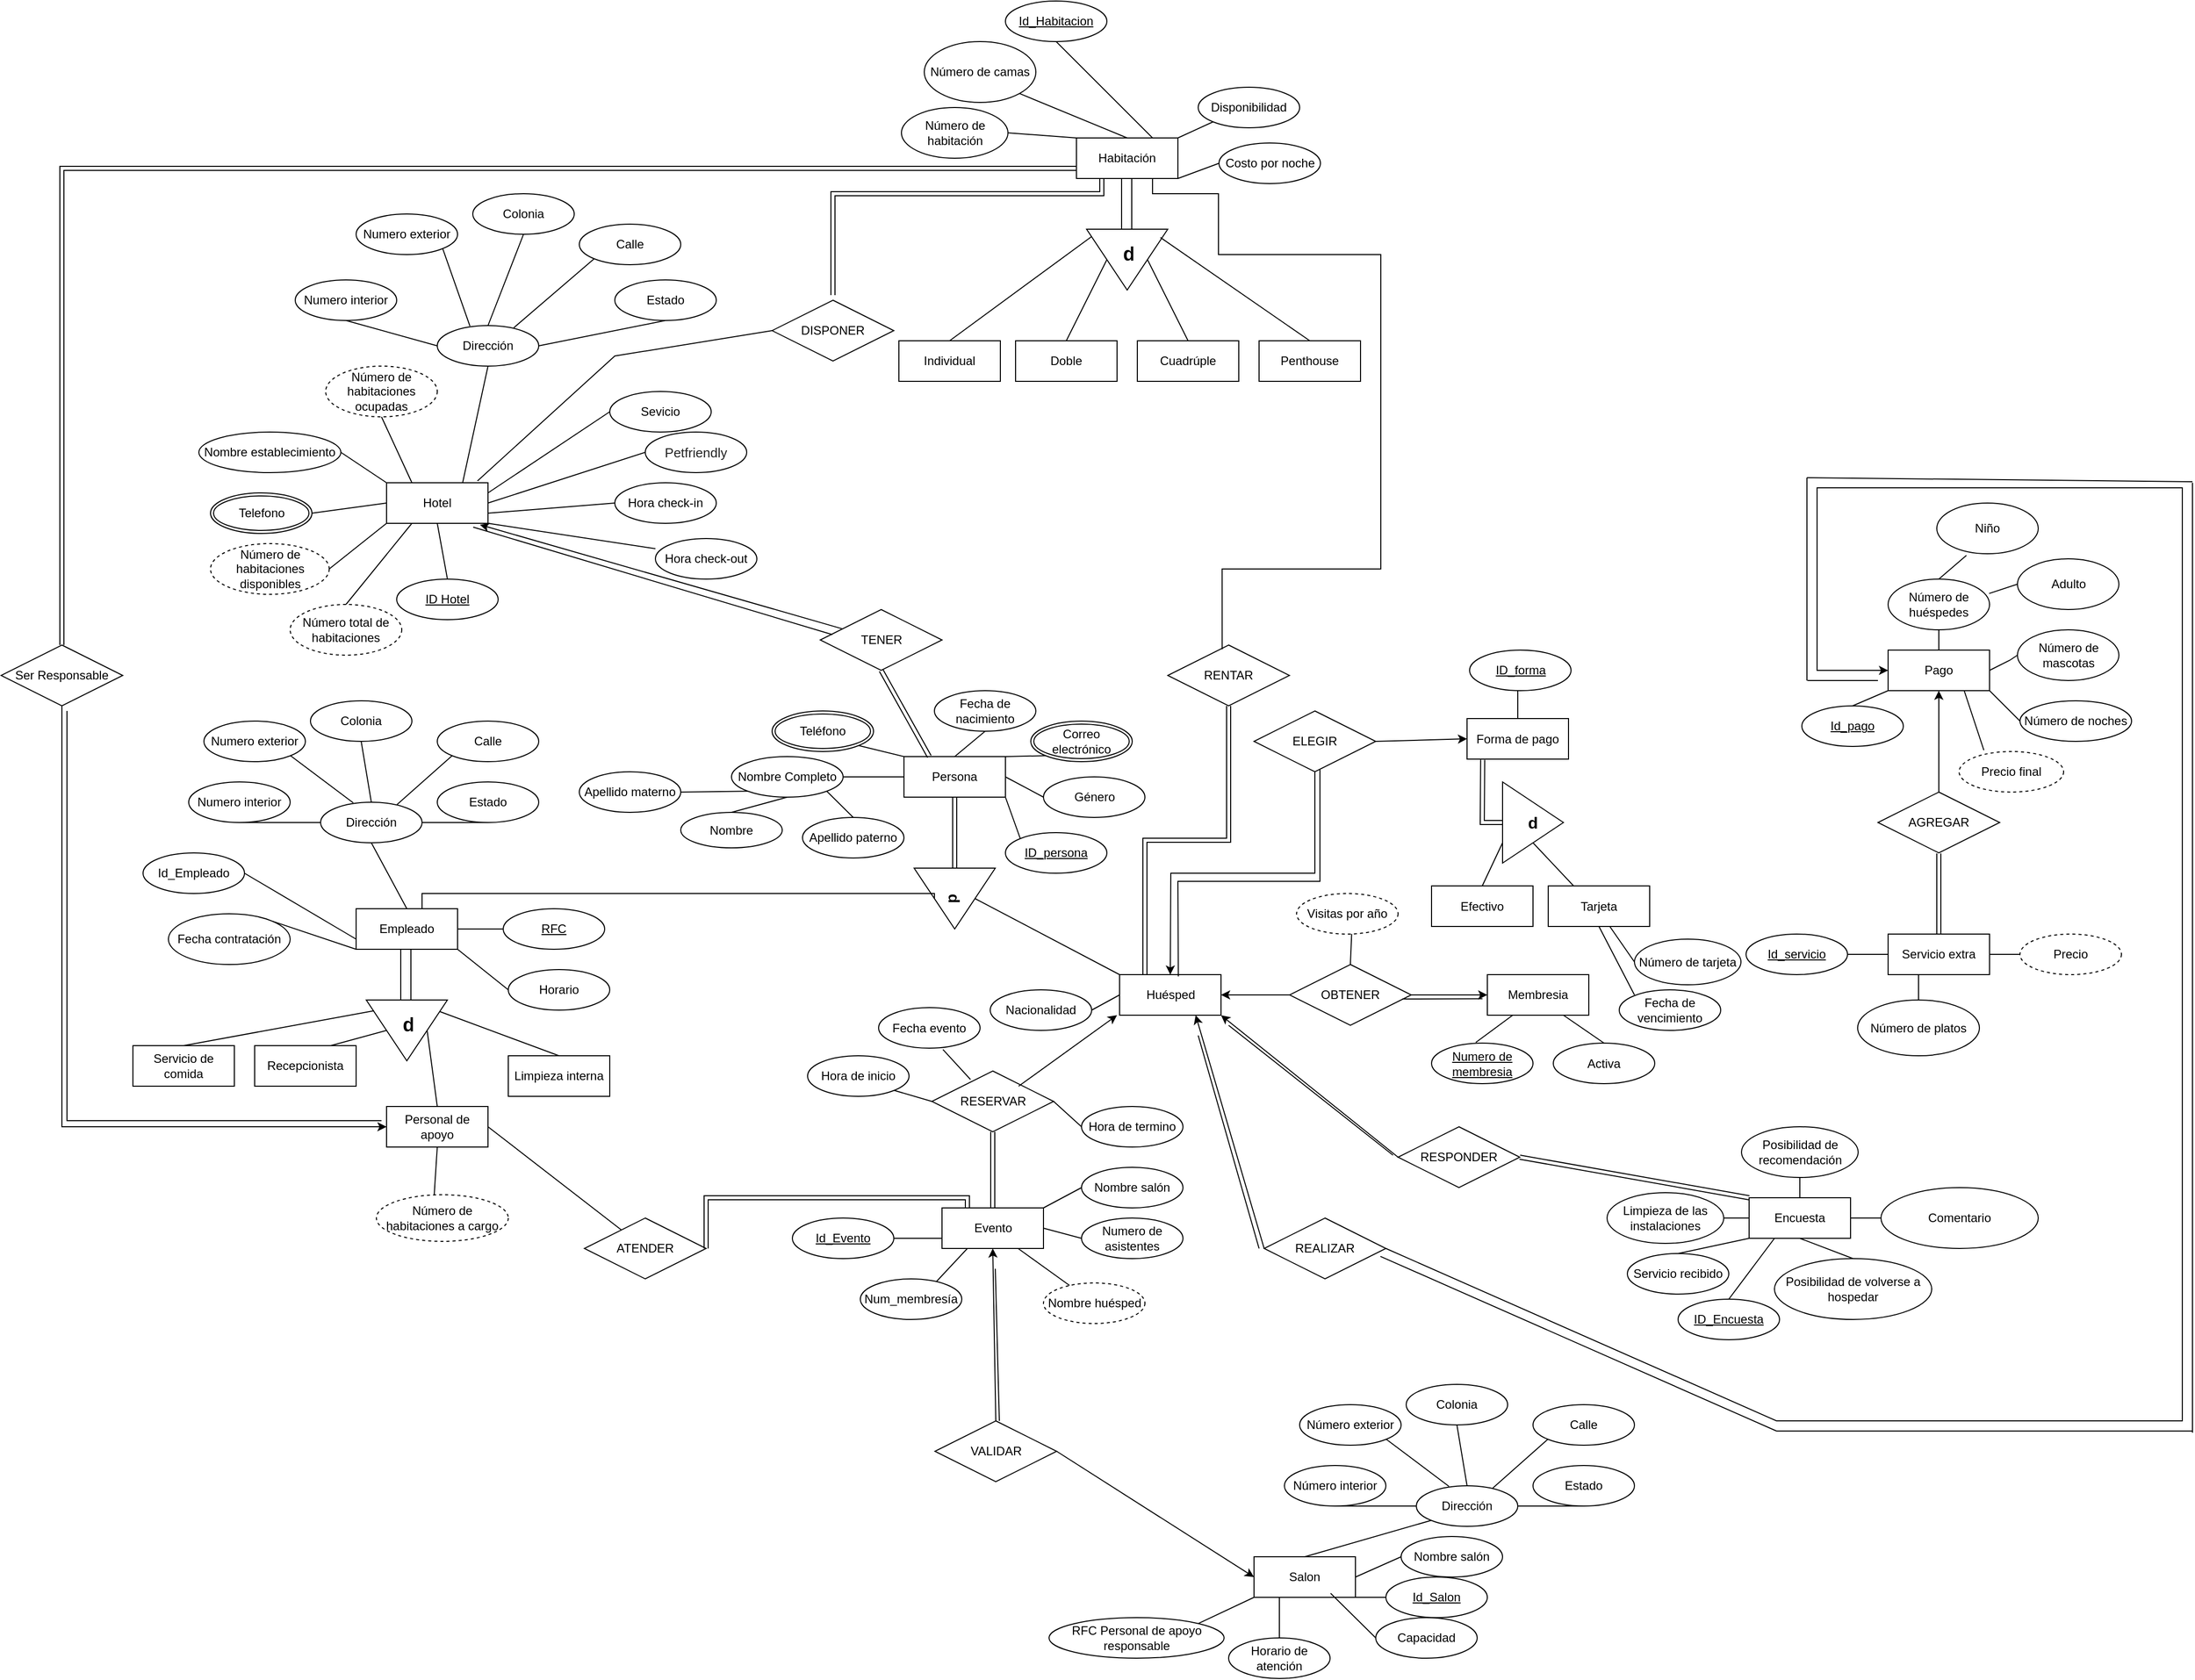 <mxfile version="24.0.7" type="device">
  <diagram id="R2lEEEUBdFMjLlhIrx00" name="Page-1">
    <mxGraphModel dx="2524" dy="795" grid="1" gridSize="10" guides="1" tooltips="1" connect="1" arrows="1" fold="1" page="1" pageScale="1" pageWidth="850" pageHeight="1100" math="0" shadow="0" extFonts="Permanent Marker^https://fonts.googleapis.com/css?family=Permanent+Marker">
      <root>
        <mxCell id="0" />
        <mxCell id="1" parent="0" />
        <mxCell id="mw0KVpR6ZASn544iT4bN-1" value="Hotel" style="whiteSpace=wrap;html=1;align=center;" parent="1" vertex="1">
          <mxGeometry x="-210" y="475" width="100" height="40" as="geometry" />
        </mxCell>
        <mxCell id="mw0KVpR6ZASn544iT4bN-3" value="Nombre establecimiento" style="ellipse;whiteSpace=wrap;html=1;align=center;" parent="1" vertex="1">
          <mxGeometry x="-395" y="425" width="140" height="40" as="geometry" />
        </mxCell>
        <mxCell id="mw0KVpR6ZASn544iT4bN-5" value="Dirección" style="ellipse;whiteSpace=wrap;html=1;align=center;" parent="1" vertex="1">
          <mxGeometry x="-160" y="320" width="100" height="40" as="geometry" />
        </mxCell>
        <mxCell id="mw0KVpR6ZASn544iT4bN-7" value="Numero exterior" style="ellipse;whiteSpace=wrap;html=1;align=center;" parent="1" vertex="1">
          <mxGeometry x="-240" y="210" width="100" height="40" as="geometry" />
        </mxCell>
        <mxCell id="mw0KVpR6ZASn544iT4bN-8" value="Calle" style="ellipse;whiteSpace=wrap;html=1;align=center;" parent="1" vertex="1">
          <mxGeometry x="-20" y="220" width="100" height="40" as="geometry" />
        </mxCell>
        <mxCell id="mw0KVpR6ZASn544iT4bN-9" value="Numero interior" style="ellipse;whiteSpace=wrap;html=1;align=center;" parent="1" vertex="1">
          <mxGeometry x="-300" y="275" width="100" height="40" as="geometry" />
        </mxCell>
        <mxCell id="mw0KVpR6ZASn544iT4bN-10" value="Colonia" style="ellipse;whiteSpace=wrap;html=1;align=center;" parent="1" vertex="1">
          <mxGeometry x="-125" y="190" width="100" height="40" as="geometry" />
        </mxCell>
        <mxCell id="mw0KVpR6ZASn544iT4bN-11" value="Estado" style="ellipse;whiteSpace=wrap;html=1;align=center;" parent="1" vertex="1">
          <mxGeometry x="15" y="275" width="100" height="40" as="geometry" />
        </mxCell>
        <mxCell id="mw0KVpR6ZASn544iT4bN-19" value="" style="endArrow=none;html=1;rounded=0;exitX=0.5;exitY=0;exitDx=0;exitDy=0;entryX=0.5;entryY=1;entryDx=0;entryDy=0;" parent="1" source="mw0KVpR6ZASn544iT4bN-5" target="mw0KVpR6ZASn544iT4bN-10" edge="1">
          <mxGeometry width="50" height="50" relative="1" as="geometry">
            <mxPoint x="-55" y="265" as="sourcePoint" />
            <mxPoint x="-75" y="235" as="targetPoint" />
          </mxGeometry>
        </mxCell>
        <mxCell id="mw0KVpR6ZASn544iT4bN-29" value="" style="endArrow=none;html=1;rounded=0;entryX=0;entryY=0.5;entryDx=0;entryDy=0;exitX=1;exitY=0.5;exitDx=0;exitDy=0;" parent="1" source="mw0KVpR6ZASn544iT4bN-107" target="mw0KVpR6ZASn544iT4bN-1" edge="1">
          <mxGeometry width="50" height="50" relative="1" as="geometry">
            <mxPoint x="-275" y="485" as="sourcePoint" />
            <mxPoint x="-225" y="435" as="targetPoint" />
          </mxGeometry>
        </mxCell>
        <mxCell id="mw0KVpR6ZASn544iT4bN-30" value="" style="endArrow=none;html=1;rounded=0;exitX=1;exitY=0.5;exitDx=0;exitDy=0;entryX=0;entryY=0;entryDx=0;entryDy=0;" parent="1" source="mw0KVpR6ZASn544iT4bN-3" target="mw0KVpR6ZASn544iT4bN-1" edge="1">
          <mxGeometry width="50" height="50" relative="1" as="geometry">
            <mxPoint x="-235" y="445" as="sourcePoint" />
            <mxPoint x="-185" y="395" as="targetPoint" />
          </mxGeometry>
        </mxCell>
        <mxCell id="mw0KVpR6ZASn544iT4bN-31" value="" style="endArrow=none;html=1;rounded=0;entryX=1;entryY=1;entryDx=0;entryDy=0;exitX=0;exitY=0.25;exitDx=0;exitDy=0;exitPerimeter=0;" parent="1" source="wEImqkiq318mmv_adKS5-4" target="mw0KVpR6ZASn544iT4bN-1" edge="1">
          <mxGeometry width="50" height="50" relative="1" as="geometry">
            <mxPoint x="399" y="707" as="sourcePoint" />
            <mxPoint x="475" y="657.5" as="targetPoint" />
          </mxGeometry>
        </mxCell>
        <mxCell id="mw0KVpR6ZASn544iT4bN-33" value="" style="endArrow=none;html=1;rounded=0;exitX=1;exitY=0.5;exitDx=0;exitDy=0;entryX=0;entryY=1;entryDx=0;entryDy=0;" parent="1" source="wEImqkiq318mmv_adKS5-2" target="mw0KVpR6ZASn544iT4bN-1" edge="1">
          <mxGeometry width="50" height="50" relative="1" as="geometry">
            <mxPoint x="-262.5" y="545" as="sourcePoint" />
            <mxPoint x="-185" y="485" as="targetPoint" />
          </mxGeometry>
        </mxCell>
        <mxCell id="mw0KVpR6ZASn544iT4bN-37" value="" style="endArrow=none;html=1;rounded=0;exitX=0.75;exitY=0;exitDx=0;exitDy=0;entryX=0.5;entryY=1;entryDx=0;entryDy=0;" parent="1" source="mw0KVpR6ZASn544iT4bN-1" target="mw0KVpR6ZASn544iT4bN-5" edge="1">
          <mxGeometry width="50" height="50" relative="1" as="geometry">
            <mxPoint x="-185" y="455" as="sourcePoint" />
            <mxPoint x="-105" y="385" as="targetPoint" />
          </mxGeometry>
        </mxCell>
        <mxCell id="mw0KVpR6ZASn544iT4bN-38" value="" style="endArrow=none;html=1;rounded=0;exitX=0;exitY=0.5;exitDx=0;exitDy=0;entryX=0.5;entryY=1;entryDx=0;entryDy=0;" parent="1" source="mw0KVpR6ZASn544iT4bN-5" target="mw0KVpR6ZASn544iT4bN-9" edge="1">
          <mxGeometry width="50" height="50" relative="1" as="geometry">
            <mxPoint x="-155" y="350" as="sourcePoint" />
            <mxPoint x="-105" y="300" as="targetPoint" />
          </mxGeometry>
        </mxCell>
        <mxCell id="mw0KVpR6ZASn544iT4bN-39" value="" style="endArrow=none;html=1;rounded=0;exitX=1;exitY=0.5;exitDx=0;exitDy=0;entryX=0.5;entryY=1;entryDx=0;entryDy=0;" parent="1" source="mw0KVpR6ZASn544iT4bN-5" target="mw0KVpR6ZASn544iT4bN-11" edge="1">
          <mxGeometry width="50" height="50" relative="1" as="geometry">
            <mxPoint x="-10" y="365" as="sourcePoint" />
            <mxPoint y="365" as="targetPoint" />
          </mxGeometry>
        </mxCell>
        <mxCell id="mw0KVpR6ZASn544iT4bN-40" value="" style="endArrow=none;html=1;rounded=0;exitX=0.322;exitY=0.015;exitDx=0;exitDy=0;exitPerimeter=0;entryX=1;entryY=1;entryDx=0;entryDy=0;" parent="1" source="mw0KVpR6ZASn544iT4bN-5" target="mw0KVpR6ZASn544iT4bN-7" edge="1">
          <mxGeometry width="50" height="50" relative="1" as="geometry">
            <mxPoint x="-130" y="315" as="sourcePoint" />
            <mxPoint x="-70" y="255" as="targetPoint" />
          </mxGeometry>
        </mxCell>
        <mxCell id="mw0KVpR6ZASn544iT4bN-41" value="" style="endArrow=none;html=1;rounded=0;entryX=0;entryY=1;entryDx=0;entryDy=0;exitX=0.754;exitY=0.055;exitDx=0;exitDy=0;exitPerimeter=0;" parent="1" source="mw0KVpR6ZASn544iT4bN-5" target="mw0KVpR6ZASn544iT4bN-8" edge="1">
          <mxGeometry width="50" height="50" relative="1" as="geometry">
            <mxPoint x="-50" y="345" as="sourcePoint" />
            <mxPoint y="295" as="targetPoint" />
          </mxGeometry>
        </mxCell>
        <mxCell id="mw0KVpR6ZASn544iT4bN-49" value="Habitación" style="whiteSpace=wrap;html=1;align=center;" parent="1" vertex="1">
          <mxGeometry x="470" y="135" width="100" height="40" as="geometry" />
        </mxCell>
        <mxCell id="mw0KVpR6ZASn544iT4bN-53" value="Disponibilidad" style="ellipse;whiteSpace=wrap;html=1;align=center;" parent="1" vertex="1">
          <mxGeometry x="590" y="85" width="100" height="40" as="geometry" />
        </mxCell>
        <mxCell id="mw0KVpR6ZASn544iT4bN-56" value="Costo por noche" style="ellipse;whiteSpace=wrap;html=1;align=center;" parent="1" vertex="1">
          <mxGeometry x="610.5" y="140" width="100" height="40" as="geometry" />
        </mxCell>
        <mxCell id="mw0KVpR6ZASn544iT4bN-57" value="Número de camas" style="ellipse;whiteSpace=wrap;html=1;align=center;" parent="1" vertex="1">
          <mxGeometry x="320" y="40" width="110" height="60" as="geometry" />
        </mxCell>
        <mxCell id="mw0KVpR6ZASn544iT4bN-60" value="" style="endArrow=none;html=1;rounded=0;exitX=0.5;exitY=0;exitDx=0;exitDy=0;entryX=1;entryY=1;entryDx=0;entryDy=0;" parent="1" source="mw0KVpR6ZASn544iT4bN-49" target="mw0KVpR6ZASn544iT4bN-57" edge="1">
          <mxGeometry width="50" height="50" relative="1" as="geometry">
            <mxPoint x="470" y="125" as="sourcePoint" />
            <mxPoint x="520" y="75" as="targetPoint" />
          </mxGeometry>
        </mxCell>
        <mxCell id="mw0KVpR6ZASn544iT4bN-61" value="" style="endArrow=none;html=1;rounded=0;exitX=1;exitY=0;exitDx=0;exitDy=0;entryX=0;entryY=1;entryDx=0;entryDy=0;" parent="1" source="mw0KVpR6ZASn544iT4bN-49" target="mw0KVpR6ZASn544iT4bN-53" edge="1">
          <mxGeometry width="50" height="50" relative="1" as="geometry">
            <mxPoint x="575" y="145" as="sourcePoint" />
            <mxPoint x="625" y="95" as="targetPoint" />
          </mxGeometry>
        </mxCell>
        <mxCell id="mw0KVpR6ZASn544iT4bN-62" value="" style="endArrow=none;html=1;rounded=0;exitX=0;exitY=0.5;exitDx=0;exitDy=0;entryX=1;entryY=1;entryDx=0;entryDy=0;" parent="1" source="mw0KVpR6ZASn544iT4bN-56" target="mw0KVpR6ZASn544iT4bN-49" edge="1">
          <mxGeometry width="50" height="50" relative="1" as="geometry">
            <mxPoint x="590" y="180" as="sourcePoint" />
            <mxPoint x="640" y="130" as="targetPoint" />
          </mxGeometry>
        </mxCell>
        <mxCell id="mw0KVpR6ZASn544iT4bN-63" value="" style="triangle;whiteSpace=wrap;html=1;rotation=90;" parent="1" vertex="1">
          <mxGeometry x="490" y="215" width="60" height="80" as="geometry" />
        </mxCell>
        <mxCell id="mw0KVpR6ZASn544iT4bN-65" value="Doble" style="whiteSpace=wrap;html=1;align=center;" parent="1" vertex="1">
          <mxGeometry x="410" y="335" width="100" height="40" as="geometry" />
        </mxCell>
        <mxCell id="mw0KVpR6ZASn544iT4bN-66" value="Individual" style="whiteSpace=wrap;html=1;align=center;" parent="1" vertex="1">
          <mxGeometry x="295" y="335" width="100" height="40" as="geometry" />
        </mxCell>
        <mxCell id="mw0KVpR6ZASn544iT4bN-67" value="Cuadrúple" style="whiteSpace=wrap;html=1;align=center;" parent="1" vertex="1">
          <mxGeometry x="530" y="335" width="100" height="40" as="geometry" />
        </mxCell>
        <mxCell id="mw0KVpR6ZASn544iT4bN-69" value="Penthouse" style="whiteSpace=wrap;html=1;align=center;" parent="1" vertex="1">
          <mxGeometry x="650" y="335" width="100" height="40" as="geometry" />
        </mxCell>
        <mxCell id="mw0KVpR6ZASn544iT4bN-70" value="" style="endArrow=none;html=1;rounded=0;exitX=0.5;exitY=0;exitDx=0;exitDy=0;entryX=0.123;entryY=0.94;entryDx=0;entryDy=0;entryPerimeter=0;" parent="1" source="mw0KVpR6ZASn544iT4bN-66" target="mw0KVpR6ZASn544iT4bN-63" edge="1">
          <mxGeometry width="50" height="50" relative="1" as="geometry">
            <mxPoint x="390" y="315" as="sourcePoint" />
            <mxPoint x="440" y="265" as="targetPoint" />
          </mxGeometry>
        </mxCell>
        <mxCell id="mw0KVpR6ZASn544iT4bN-71" value="" style="endArrow=none;html=1;rounded=0;exitX=0.5;exitY=0;exitDx=0;exitDy=0;entryX=0.5;entryY=1;entryDx=0;entryDy=0;" parent="1" source="mw0KVpR6ZASn544iT4bN-65" target="mw0KVpR6ZASn544iT4bN-63" edge="1">
          <mxGeometry width="50" height="50" relative="1" as="geometry">
            <mxPoint x="460" y="285" as="sourcePoint" />
            <mxPoint x="510" y="235" as="targetPoint" />
          </mxGeometry>
        </mxCell>
        <mxCell id="mw0KVpR6ZASn544iT4bN-72" value="" style="endArrow=none;html=1;rounded=0;exitX=0.5;exitY=0;exitDx=0;exitDy=0;entryX=0.5;entryY=0;entryDx=0;entryDy=0;" parent="1" source="mw0KVpR6ZASn544iT4bN-63" target="mw0KVpR6ZASn544iT4bN-67" edge="1">
          <mxGeometry width="50" height="50" relative="1" as="geometry">
            <mxPoint x="615" y="315" as="sourcePoint" />
            <mxPoint x="665" y="265" as="targetPoint" />
          </mxGeometry>
        </mxCell>
        <mxCell id="mw0KVpR6ZASn544iT4bN-73" value="" style="endArrow=none;html=1;rounded=0;exitX=0.137;exitY=0.09;exitDx=0;exitDy=0;exitPerimeter=0;entryX=0.5;entryY=0;entryDx=0;entryDy=0;" parent="1" source="mw0KVpR6ZASn544iT4bN-63" target="mw0KVpR6ZASn544iT4bN-69" edge="1">
          <mxGeometry width="50" height="50" relative="1" as="geometry">
            <mxPoint x="625" y="275" as="sourcePoint" />
            <mxPoint x="675" y="225" as="targetPoint" />
          </mxGeometry>
        </mxCell>
        <mxCell id="mw0KVpR6ZASn544iT4bN-74" value="Número de habitación" style="ellipse;whiteSpace=wrap;html=1;align=center;" parent="1" vertex="1">
          <mxGeometry x="297.5" y="105" width="105" height="50" as="geometry" />
        </mxCell>
        <mxCell id="mw0KVpR6ZASn544iT4bN-76" value="" style="endArrow=none;html=1;rounded=0;" parent="1" edge="1">
          <mxGeometry width="50" height="50" relative="1" as="geometry">
            <mxPoint x="514.5" y="225" as="sourcePoint" />
            <mxPoint x="514.5" y="175" as="targetPoint" />
          </mxGeometry>
        </mxCell>
        <mxCell id="mw0KVpR6ZASn544iT4bN-77" value="" style="endArrow=none;html=1;rounded=0;" parent="1" edge="1">
          <mxGeometry width="50" height="50" relative="1" as="geometry">
            <mxPoint x="524.5" y="225" as="sourcePoint" />
            <mxPoint x="524.5" y="175" as="targetPoint" />
          </mxGeometry>
        </mxCell>
        <mxCell id="mw0KVpR6ZASn544iT4bN-80" value="&lt;b&gt;&lt;font style=&quot;font-size: 19px;&quot;&gt;d&lt;/font&gt;&lt;/b&gt;" style="text;strokeColor=none;fillColor=none;align=left;verticalAlign=middle;spacingLeft=4;spacingRight=4;overflow=hidden;points=[[0,0.5],[1,0.5]];portConstraint=eastwest;rotatable=0;whiteSpace=wrap;html=1;" parent="1" vertex="1">
          <mxGeometry x="510" y="235" width="20" height="30" as="geometry" />
        </mxCell>
        <mxCell id="mw0KVpR6ZASn544iT4bN-81" value="Huésped" style="whiteSpace=wrap;html=1;align=center;" parent="1" vertex="1">
          <mxGeometry x="512.5" y="960" width="100" height="40" as="geometry" />
        </mxCell>
        <mxCell id="mw0KVpR6ZASn544iT4bN-94" value="Nacionalidad" style="ellipse;whiteSpace=wrap;html=1;align=center;" parent="1" vertex="1">
          <mxGeometry x="385" y="975" width="100" height="40" as="geometry" />
        </mxCell>
        <mxCell id="mw0KVpR6ZASn544iT4bN-96" value="Fecha de nacimiento" style="ellipse;whiteSpace=wrap;html=1;align=center;" parent="1" vertex="1">
          <mxGeometry x="330" y="680" width="100" height="40" as="geometry" />
        </mxCell>
        <mxCell id="mw0KVpR6ZASn544iT4bN-101" value="Género" style="ellipse;whiteSpace=wrap;html=1;align=center;" parent="1" vertex="1">
          <mxGeometry x="437.5" y="765" width="100" height="40" as="geometry" />
        </mxCell>
        <mxCell id="mw0KVpR6ZASn544iT4bN-107" value="Telefono" style="ellipse;shape=doubleEllipse;margin=3;whiteSpace=wrap;html=1;align=center;" parent="1" vertex="1">
          <mxGeometry x="-383.5" y="485" width="100" height="40" as="geometry" />
        </mxCell>
        <mxCell id="mw0KVpR6ZASn544iT4bN-108" value="Membresia" style="whiteSpace=wrap;html=1;align=center;" parent="1" vertex="1">
          <mxGeometry x="875" y="960" width="100" height="40" as="geometry" />
        </mxCell>
        <mxCell id="mw0KVpR6ZASn544iT4bN-109" value="&lt;u&gt;Numero de membresia&lt;/u&gt;" style="ellipse;whiteSpace=wrap;html=1;align=center;" parent="1" vertex="1">
          <mxGeometry x="820" y="1027.5" width="100" height="40" as="geometry" />
        </mxCell>
        <mxCell id="mw0KVpR6ZASn544iT4bN-110" value="Activa" style="ellipse;whiteSpace=wrap;html=1;align=center;" parent="1" vertex="1">
          <mxGeometry x="940" y="1027.5" width="100" height="40" as="geometry" />
        </mxCell>
        <mxCell id="mw0KVpR6ZASn544iT4bN-113" value="OBTENER" style="shape=rhombus;perimeter=rhombusPerimeter;whiteSpace=wrap;html=1;align=center;" parent="1" vertex="1">
          <mxGeometry x="680" y="950" width="120" height="60" as="geometry" />
        </mxCell>
        <mxCell id="mw0KVpR6ZASn544iT4bN-122" value="" style="endArrow=none;html=1;rounded=0;exitX=0.25;exitY=0;exitDx=0;exitDy=0;entryX=0.5;entryY=1;entryDx=0;entryDy=0;" parent="1" source="mw0KVpR6ZASn544iT4bN-1" target="H6TdwIV2a9m6XgnWYG58-78" edge="1">
          <mxGeometry width="50" height="50" relative="1" as="geometry">
            <mxPoint x="-175" y="425" as="sourcePoint" />
            <mxPoint x="-266" y="375" as="targetPoint" />
          </mxGeometry>
        </mxCell>
        <mxCell id="mw0KVpR6ZASn544iT4bN-128" value="Empleado" style="whiteSpace=wrap;html=1;align=center;" parent="1" vertex="1">
          <mxGeometry x="-240" y="895" width="100" height="40" as="geometry" />
        </mxCell>
        <mxCell id="mw0KVpR6ZASn544iT4bN-129" value="" style="triangle;whiteSpace=wrap;html=1;rotation=90;" parent="1" vertex="1">
          <mxGeometry x="-220" y="975" width="60" height="80" as="geometry" />
        </mxCell>
        <mxCell id="mw0KVpR6ZASn544iT4bN-130" value="" style="endArrow=none;html=1;rounded=0;" parent="1" edge="1">
          <mxGeometry width="50" height="50" relative="1" as="geometry">
            <mxPoint x="-196" y="985" as="sourcePoint" />
            <mxPoint x="-196" y="935" as="targetPoint" />
          </mxGeometry>
        </mxCell>
        <mxCell id="mw0KVpR6ZASn544iT4bN-131" value="" style="endArrow=none;html=1;rounded=0;" parent="1" edge="1">
          <mxGeometry width="50" height="50" relative="1" as="geometry">
            <mxPoint x="-186" y="985" as="sourcePoint" />
            <mxPoint x="-186" y="935" as="targetPoint" />
          </mxGeometry>
        </mxCell>
        <mxCell id="mw0KVpR6ZASn544iT4bN-132" value="Servicio de&lt;br&gt;comida" style="whiteSpace=wrap;html=1;align=center;" parent="1" vertex="1">
          <mxGeometry x="-460" y="1030" width="100" height="40" as="geometry" />
        </mxCell>
        <mxCell id="mw0KVpR6ZASn544iT4bN-133" value="Limpieza interna" style="whiteSpace=wrap;html=1;align=center;" parent="1" vertex="1">
          <mxGeometry x="-90" y="1040" width="100" height="40" as="geometry" />
        </mxCell>
        <mxCell id="mw0KVpR6ZASn544iT4bN-134" value="Personal de apoyo" style="whiteSpace=wrap;html=1;align=center;" parent="1" vertex="1">
          <mxGeometry x="-210" y="1090" width="100" height="40" as="geometry" />
        </mxCell>
        <mxCell id="mw0KVpR6ZASn544iT4bN-135" value="Recepcionista" style="whiteSpace=wrap;html=1;align=center;" parent="1" vertex="1">
          <mxGeometry x="-340" y="1030" width="100" height="40" as="geometry" />
        </mxCell>
        <mxCell id="mw0KVpR6ZASn544iT4bN-138" value="&lt;b&gt;&lt;font style=&quot;font-size: 19px;&quot;&gt;d&lt;/font&gt;&lt;/b&gt;" style="text;strokeColor=none;fillColor=none;align=left;verticalAlign=middle;spacingLeft=4;spacingRight=4;overflow=hidden;points=[[0,0.5],[1,0.5]];portConstraint=eastwest;rotatable=0;whiteSpace=wrap;html=1;" parent="1" vertex="1">
          <mxGeometry x="-200" y="995" width="20" height="30" as="geometry" />
        </mxCell>
        <mxCell id="mw0KVpR6ZASn544iT4bN-139" value="" style="endArrow=none;html=1;rounded=0;exitX=0.5;exitY=0;exitDx=0;exitDy=0;entryX=0.177;entryY=0.905;entryDx=0;entryDy=0;entryPerimeter=0;" parent="1" source="mw0KVpR6ZASn544iT4bN-132" target="mw0KVpR6ZASn544iT4bN-129" edge="1">
          <mxGeometry width="50" height="50" relative="1" as="geometry">
            <mxPoint x="-370" y="1045" as="sourcePoint" />
            <mxPoint x="-320" y="995" as="targetPoint" />
          </mxGeometry>
        </mxCell>
        <mxCell id="mw0KVpR6ZASn544iT4bN-140" value="" style="endArrow=none;html=1;rounded=0;exitX=0.5;exitY=0;exitDx=0;exitDy=0;entryX=0.19;entryY=0.095;entryDx=0;entryDy=0;entryPerimeter=0;" parent="1" source="mw0KVpR6ZASn544iT4bN-133" target="mw0KVpR6ZASn544iT4bN-129" edge="1">
          <mxGeometry width="50" height="50" relative="1" as="geometry">
            <mxPoint x="-40" y="1045" as="sourcePoint" />
            <mxPoint x="10" y="995" as="targetPoint" />
          </mxGeometry>
        </mxCell>
        <mxCell id="mw0KVpR6ZASn544iT4bN-141" value="" style="endArrow=none;html=1;rounded=0;entryX=0.5;entryY=1;entryDx=0;entryDy=0;exitX=0.75;exitY=0;exitDx=0;exitDy=0;" parent="1" source="mw0KVpR6ZASn544iT4bN-135" target="mw0KVpR6ZASn544iT4bN-129" edge="1">
          <mxGeometry width="50" height="50" relative="1" as="geometry">
            <mxPoint x="-270" y="1085" as="sourcePoint" />
            <mxPoint x="-220" y="1035" as="targetPoint" />
          </mxGeometry>
        </mxCell>
        <mxCell id="mw0KVpR6ZASn544iT4bN-142" value="" style="endArrow=none;html=1;rounded=0;exitX=0.5;exitY=0;exitDx=0;exitDy=0;entryX=0.5;entryY=0;entryDx=0;entryDy=0;" parent="1" source="mw0KVpR6ZASn544iT4bN-134" target="mw0KVpR6ZASn544iT4bN-129" edge="1">
          <mxGeometry width="50" height="50" relative="1" as="geometry">
            <mxPoint x="-145" y="1075" as="sourcePoint" />
            <mxPoint x="-95" y="1025" as="targetPoint" />
          </mxGeometry>
        </mxCell>
        <mxCell id="mw0KVpR6ZASn544iT4bN-144" value="&lt;u&gt;RFC&lt;/u&gt;" style="ellipse;whiteSpace=wrap;html=1;align=center;" parent="1" vertex="1">
          <mxGeometry x="-95" y="895" width="100" height="40" as="geometry" />
        </mxCell>
        <mxCell id="mw0KVpR6ZASn544iT4bN-171" value="Fecha contratación" style="ellipse;whiteSpace=wrap;html=1;align=center;" parent="1" vertex="1">
          <mxGeometry x="-425" y="900" width="120" height="50" as="geometry" />
        </mxCell>
        <mxCell id="mw0KVpR6ZASn544iT4bN-173" value="Horario" style="ellipse;whiteSpace=wrap;html=1;align=center;" parent="1" vertex="1">
          <mxGeometry x="-90" y="955" width="100" height="40" as="geometry" />
        </mxCell>
        <mxCell id="mw0KVpR6ZASn544iT4bN-175" value="" style="endArrow=none;html=1;rounded=0;exitX=0.438;exitY=0.017;exitDx=0;exitDy=0;entryX=0.5;entryY=1;entryDx=0;entryDy=0;exitPerimeter=0;" parent="1" source="tJrl-qcZjKiFs82mWO84-2" target="mw0KVpR6ZASn544iT4bN-134" edge="1">
          <mxGeometry width="50" height="50" relative="1" as="geometry">
            <mxPoint x="-130.0" y="1165" as="sourcePoint" />
            <mxPoint x="-80" y="1090" as="targetPoint" />
          </mxGeometry>
        </mxCell>
        <mxCell id="mw0KVpR6ZASn544iT4bN-177" value="Persona" style="whiteSpace=wrap;html=1;align=center;" parent="1" vertex="1">
          <mxGeometry x="300" y="745" width="100" height="40" as="geometry" />
        </mxCell>
        <mxCell id="mw0KVpR6ZASn544iT4bN-181" value="Dirección" style="ellipse;whiteSpace=wrap;html=1;align=center;" parent="1" vertex="1">
          <mxGeometry x="-275" y="790" width="100" height="40" as="geometry" />
        </mxCell>
        <mxCell id="mw0KVpR6ZASn544iT4bN-182" value="Numero exterior" style="ellipse;whiteSpace=wrap;html=1;align=center;" parent="1" vertex="1">
          <mxGeometry x="-390" y="710" width="100" height="40" as="geometry" />
        </mxCell>
        <mxCell id="mw0KVpR6ZASn544iT4bN-183" value="Calle" style="ellipse;whiteSpace=wrap;html=1;align=center;" parent="1" vertex="1">
          <mxGeometry x="-160" y="710" width="100" height="40" as="geometry" />
        </mxCell>
        <mxCell id="mw0KVpR6ZASn544iT4bN-184" value="Numero interior" style="ellipse;whiteSpace=wrap;html=1;align=center;" parent="1" vertex="1">
          <mxGeometry x="-405" y="770" width="100" height="40" as="geometry" />
        </mxCell>
        <mxCell id="mw0KVpR6ZASn544iT4bN-185" value="Colonia" style="ellipse;whiteSpace=wrap;html=1;align=center;" parent="1" vertex="1">
          <mxGeometry x="-285" y="690" width="100" height="40" as="geometry" />
        </mxCell>
        <mxCell id="mw0KVpR6ZASn544iT4bN-186" value="Estado" style="ellipse;whiteSpace=wrap;html=1;align=center;" parent="1" vertex="1">
          <mxGeometry x="-160" y="770" width="100" height="40" as="geometry" />
        </mxCell>
        <mxCell id="mw0KVpR6ZASn544iT4bN-187" value="" style="endArrow=none;html=1;rounded=0;exitX=0.5;exitY=0;exitDx=0;exitDy=0;entryX=0.5;entryY=1;entryDx=0;entryDy=0;" parent="1" source="mw0KVpR6ZASn544iT4bN-181" target="mw0KVpR6ZASn544iT4bN-185" edge="1">
          <mxGeometry width="50" height="50" relative="1" as="geometry">
            <mxPoint x="-215" y="730" as="sourcePoint" />
            <mxPoint x="-235" y="700" as="targetPoint" />
          </mxGeometry>
        </mxCell>
        <mxCell id="mw0KVpR6ZASn544iT4bN-188" value="" style="endArrow=none;html=1;rounded=0;exitX=0;exitY=0.5;exitDx=0;exitDy=0;entryX=0.5;entryY=1;entryDx=0;entryDy=0;" parent="1" source="mw0KVpR6ZASn544iT4bN-181" target="mw0KVpR6ZASn544iT4bN-184" edge="1">
          <mxGeometry width="50" height="50" relative="1" as="geometry">
            <mxPoint x="-315" y="815" as="sourcePoint" />
            <mxPoint x="-265" y="765" as="targetPoint" />
          </mxGeometry>
        </mxCell>
        <mxCell id="mw0KVpR6ZASn544iT4bN-189" value="" style="endArrow=none;html=1;rounded=0;exitX=1;exitY=0.5;exitDx=0;exitDy=0;entryX=0.5;entryY=1;entryDx=0;entryDy=0;" parent="1" source="mw0KVpR6ZASn544iT4bN-181" target="mw0KVpR6ZASn544iT4bN-186" edge="1">
          <mxGeometry width="50" height="50" relative="1" as="geometry">
            <mxPoint x="-170" y="830" as="sourcePoint" />
            <mxPoint x="-160" y="830" as="targetPoint" />
          </mxGeometry>
        </mxCell>
        <mxCell id="mw0KVpR6ZASn544iT4bN-190" value="" style="endArrow=none;html=1;rounded=0;exitX=0.322;exitY=0.015;exitDx=0;exitDy=0;exitPerimeter=0;entryX=1;entryY=1;entryDx=0;entryDy=0;" parent="1" source="mw0KVpR6ZASn544iT4bN-181" target="mw0KVpR6ZASn544iT4bN-182" edge="1">
          <mxGeometry width="50" height="50" relative="1" as="geometry">
            <mxPoint x="-290" y="780" as="sourcePoint" />
            <mxPoint x="-230" y="720" as="targetPoint" />
          </mxGeometry>
        </mxCell>
        <mxCell id="mw0KVpR6ZASn544iT4bN-191" value="" style="endArrow=none;html=1;rounded=0;entryX=0;entryY=1;entryDx=0;entryDy=0;exitX=0.754;exitY=0.055;exitDx=0;exitDy=0;exitPerimeter=0;" parent="1" source="mw0KVpR6ZASn544iT4bN-181" target="mw0KVpR6ZASn544iT4bN-183" edge="1">
          <mxGeometry width="50" height="50" relative="1" as="geometry">
            <mxPoint x="-210" y="810" as="sourcePoint" />
            <mxPoint x="-160" y="760" as="targetPoint" />
          </mxGeometry>
        </mxCell>
        <mxCell id="mw0KVpR6ZASn544iT4bN-192" value="" style="endArrow=none;html=1;rounded=0;entryX=0;entryY=1;entryDx=0;entryDy=0;exitX=1;exitY=0;exitDx=0;exitDy=0;" parent="1" source="mw0KVpR6ZASn544iT4bN-171" target="mw0KVpR6ZASn544iT4bN-128" edge="1">
          <mxGeometry width="50" height="50" relative="1" as="geometry">
            <mxPoint x="-420" y="965" as="sourcePoint" />
            <mxPoint x="-370" y="915" as="targetPoint" />
          </mxGeometry>
        </mxCell>
        <mxCell id="mw0KVpR6ZASn544iT4bN-193" value="" style="endArrow=none;html=1;rounded=0;exitX=1;exitY=1;exitDx=0;exitDy=0;entryX=0;entryY=0.5;entryDx=0;entryDy=0;" parent="1" source="mw0KVpR6ZASn544iT4bN-128" target="mw0KVpR6ZASn544iT4bN-173" edge="1">
          <mxGeometry width="50" height="50" relative="1" as="geometry">
            <mxPoint x="-120" y="955" as="sourcePoint" />
            <mxPoint x="-70" y="905" as="targetPoint" />
          </mxGeometry>
        </mxCell>
        <mxCell id="mw0KVpR6ZASn544iT4bN-194" value="" style="endArrow=none;html=1;rounded=0;exitX=1;exitY=0.5;exitDx=0;exitDy=0;entryX=0;entryY=0.5;entryDx=0;entryDy=0;" parent="1" source="mw0KVpR6ZASn544iT4bN-128" target="mw0KVpR6ZASn544iT4bN-144" edge="1">
          <mxGeometry width="50" height="50" relative="1" as="geometry">
            <mxPoint x="-120" y="905" as="sourcePoint" />
            <mxPoint x="-70" y="855" as="targetPoint" />
          </mxGeometry>
        </mxCell>
        <mxCell id="mw0KVpR6ZASn544iT4bN-195" value="" style="endArrow=none;html=1;rounded=0;entryX=0.5;entryY=0;entryDx=0;entryDy=0;exitX=0.5;exitY=1;exitDx=0;exitDy=0;" parent="1" source="mw0KVpR6ZASn544iT4bN-181" target="mw0KVpR6ZASn544iT4bN-128" edge="1">
          <mxGeometry width="50" height="50" relative="1" as="geometry">
            <mxPoint x="-305" y="975" as="sourcePoint" />
            <mxPoint x="-255" y="925" as="targetPoint" />
          </mxGeometry>
        </mxCell>
        <mxCell id="mw0KVpR6ZASn544iT4bN-208" value="Nombre Completo" style="ellipse;whiteSpace=wrap;html=1;align=center;" parent="1" vertex="1">
          <mxGeometry x="130" y="745" width="110" height="40" as="geometry" />
        </mxCell>
        <mxCell id="mw0KVpR6ZASn544iT4bN-209" value="Apellido paterno" style="ellipse;whiteSpace=wrap;html=1;align=center;" parent="1" vertex="1">
          <mxGeometry x="200" y="805" width="100" height="40" as="geometry" />
        </mxCell>
        <mxCell id="mw0KVpR6ZASn544iT4bN-210" value="Apellido materno" style="ellipse;whiteSpace=wrap;html=1;align=center;" parent="1" vertex="1">
          <mxGeometry x="-20" y="760" width="100" height="40" as="geometry" />
        </mxCell>
        <mxCell id="mw0KVpR6ZASn544iT4bN-211" value="Nombre" style="ellipse;whiteSpace=wrap;html=1;align=center;" parent="1" vertex="1">
          <mxGeometry x="80" y="800" width="100" height="35" as="geometry" />
        </mxCell>
        <mxCell id="mw0KVpR6ZASn544iT4bN-213" value="" style="endArrow=none;html=1;rounded=0;exitX=1;exitY=0.5;exitDx=0;exitDy=0;entryX=0;entryY=1;entryDx=0;entryDy=0;" parent="1" source="mw0KVpR6ZASn544iT4bN-210" target="mw0KVpR6ZASn544iT4bN-208" edge="1">
          <mxGeometry width="50" height="50" relative="1" as="geometry">
            <mxPoint x="90" y="790" as="sourcePoint" />
            <mxPoint x="140" y="740" as="targetPoint" />
          </mxGeometry>
        </mxCell>
        <mxCell id="mw0KVpR6ZASn544iT4bN-214" value="" style="endArrow=none;html=1;rounded=0;entryX=0.5;entryY=1;entryDx=0;entryDy=0;exitX=0.5;exitY=0;exitDx=0;exitDy=0;" parent="1" source="mw0KVpR6ZASn544iT4bN-211" target="mw0KVpR6ZASn544iT4bN-208" edge="1">
          <mxGeometry width="50" height="50" relative="1" as="geometry">
            <mxPoint x="130" y="865" as="sourcePoint" />
            <mxPoint x="180" y="815" as="targetPoint" />
          </mxGeometry>
        </mxCell>
        <mxCell id="mw0KVpR6ZASn544iT4bN-215" value="" style="endArrow=none;html=1;rounded=0;exitX=0.5;exitY=0;exitDx=0;exitDy=0;entryX=1;entryY=1;entryDx=0;entryDy=0;" parent="1" source="mw0KVpR6ZASn544iT4bN-209" target="mw0KVpR6ZASn544iT4bN-208" edge="1">
          <mxGeometry width="50" height="50" relative="1" as="geometry">
            <mxPoint x="235" y="805" as="sourcePoint" />
            <mxPoint x="285" y="755" as="targetPoint" />
          </mxGeometry>
        </mxCell>
        <mxCell id="mw0KVpR6ZASn544iT4bN-217" value="" style="endArrow=none;html=1;rounded=0;exitX=1;exitY=0.5;exitDx=0;exitDy=0;entryX=0;entryY=0.5;entryDx=0;entryDy=0;" parent="1" source="mw0KVpR6ZASn544iT4bN-208" target="mw0KVpR6ZASn544iT4bN-177" edge="1">
          <mxGeometry width="50" height="50" relative="1" as="geometry">
            <mxPoint x="260" y="760" as="sourcePoint" />
            <mxPoint x="310" y="710" as="targetPoint" />
          </mxGeometry>
        </mxCell>
        <mxCell id="mw0KVpR6ZASn544iT4bN-218" value="Teléfono" style="ellipse;shape=doubleEllipse;margin=3;whiteSpace=wrap;html=1;align=center;" parent="1" vertex="1">
          <mxGeometry x="170" y="700" width="100" height="40" as="geometry" />
        </mxCell>
        <mxCell id="mw0KVpR6ZASn544iT4bN-219" value="" style="endArrow=none;html=1;rounded=0;exitX=0;exitY=0;exitDx=0;exitDy=0;entryX=1;entryY=1;entryDx=0;entryDy=0;" parent="1" source="mw0KVpR6ZASn544iT4bN-177" target="mw0KVpR6ZASn544iT4bN-218" edge="1">
          <mxGeometry width="50" height="50" relative="1" as="geometry">
            <mxPoint x="300" y="730" as="sourcePoint" />
            <mxPoint x="350" y="680" as="targetPoint" />
          </mxGeometry>
        </mxCell>
        <mxCell id="mw0KVpR6ZASn544iT4bN-220" value="" style="endArrow=none;html=1;rounded=0;exitX=0.5;exitY=0;exitDx=0;exitDy=0;entryX=0.5;entryY=1;entryDx=0;entryDy=0;" parent="1" source="mw0KVpR6ZASn544iT4bN-177" target="mw0KVpR6ZASn544iT4bN-96" edge="1">
          <mxGeometry width="50" height="50" relative="1" as="geometry">
            <mxPoint x="300" y="770" as="sourcePoint" />
            <mxPoint x="350" y="720" as="targetPoint" />
          </mxGeometry>
        </mxCell>
        <mxCell id="mw0KVpR6ZASn544iT4bN-222" value="Correo electrónico" style="ellipse;shape=doubleEllipse;margin=3;whiteSpace=wrap;html=1;align=center;" parent="1" vertex="1">
          <mxGeometry x="425" y="710" width="100" height="40" as="geometry" />
        </mxCell>
        <mxCell id="mw0KVpR6ZASn544iT4bN-223" value="" style="endArrow=none;html=1;rounded=0;exitX=1;exitY=0;exitDx=0;exitDy=0;entryX=0;entryY=1;entryDx=0;entryDy=0;" parent="1" source="mw0KVpR6ZASn544iT4bN-177" target="mw0KVpR6ZASn544iT4bN-222" edge="1">
          <mxGeometry width="50" height="50" relative="1" as="geometry">
            <mxPoint x="430" y="780" as="sourcePoint" />
            <mxPoint x="480" y="730" as="targetPoint" />
          </mxGeometry>
        </mxCell>
        <mxCell id="mw0KVpR6ZASn544iT4bN-224" value="" style="endArrow=none;html=1;rounded=0;exitX=1;exitY=0.5;exitDx=0;exitDy=0;entryX=0;entryY=0.5;entryDx=0;entryDy=0;" parent="1" source="mw0KVpR6ZASn544iT4bN-177" target="mw0KVpR6ZASn544iT4bN-101" edge="1">
          <mxGeometry width="50" height="50" relative="1" as="geometry">
            <mxPoint x="400" y="770" as="sourcePoint" />
            <mxPoint x="450" y="720" as="targetPoint" />
          </mxGeometry>
        </mxCell>
        <mxCell id="mw0KVpR6ZASn544iT4bN-226" value="&lt;font style=&quot;font-size: 15px;&quot;&gt;&lt;b&gt;d&lt;/b&gt;&lt;/font&gt;" style="triangle;whiteSpace=wrap;html=1;rotation=90;" parent="1" vertex="1">
          <mxGeometry x="320" y="845" width="60" height="80" as="geometry" />
        </mxCell>
        <mxCell id="mw0KVpR6ZASn544iT4bN-227" value="" style="endArrow=none;html=1;rounded=0;exitX=0.5;exitY=0;exitDx=0;exitDy=0;entryX=0.5;entryY=1;entryDx=0;entryDy=0;edgeStyle=orthogonalEdgeStyle;" parent="1" source="mw0KVpR6ZASn544iT4bN-128" target="mw0KVpR6ZASn544iT4bN-226" edge="1">
          <mxGeometry width="50" height="50" relative="1" as="geometry">
            <mxPoint x="-55" y="1005" as="sourcePoint" />
            <mxPoint x="90" y="945" as="targetPoint" />
            <Array as="points">
              <mxPoint x="-175" y="880" />
              <mxPoint x="330" y="880" />
            </Array>
          </mxGeometry>
        </mxCell>
        <mxCell id="mw0KVpR6ZASn544iT4bN-228" value="" style="endArrow=none;html=1;rounded=0;exitX=0.5;exitY=0;exitDx=0;exitDy=0;entryX=0;entryY=0;entryDx=0;entryDy=0;" parent="1" source="mw0KVpR6ZASn544iT4bN-226" target="mw0KVpR6ZASn544iT4bN-81" edge="1">
          <mxGeometry width="50" height="50" relative="1" as="geometry">
            <mxPoint x="452.5" y="945" as="sourcePoint" />
            <mxPoint x="502.5" y="895" as="targetPoint" />
          </mxGeometry>
        </mxCell>
        <mxCell id="mw0KVpR6ZASn544iT4bN-229" value="" style="endArrow=none;html=1;rounded=0;entryX=0.5;entryY=1;entryDx=0;entryDy=0;exitX=0;exitY=0.5;exitDx=0;exitDy=0;shape=link;" parent="1" source="mw0KVpR6ZASn544iT4bN-226" target="mw0KVpR6ZASn544iT4bN-177" edge="1">
          <mxGeometry width="50" height="50" relative="1" as="geometry">
            <mxPoint x="310" y="860" as="sourcePoint" />
            <mxPoint x="360" y="810" as="targetPoint" />
          </mxGeometry>
        </mxCell>
        <mxCell id="mw0KVpR6ZASn544iT4bN-230" value="" style="endArrow=none;html=1;rounded=0;entryX=0;entryY=0.5;entryDx=0;entryDy=0;exitX=1;exitY=0.5;exitDx=0;exitDy=0;" parent="1" source="mw0KVpR6ZASn544iT4bN-94" target="mw0KVpR6ZASn544iT4bN-81" edge="1">
          <mxGeometry width="50" height="50" relative="1" as="geometry">
            <mxPoint x="450" y="1110" as="sourcePoint" />
            <mxPoint x="500" y="1060" as="targetPoint" />
          </mxGeometry>
        </mxCell>
        <mxCell id="mw0KVpR6ZASn544iT4bN-231" value="" style="endArrow=none;html=1;rounded=0;entryX=0.25;entryY=1;entryDx=0;entryDy=0;exitX=0.436;exitY=-0.015;exitDx=0;exitDy=0;exitPerimeter=0;" parent="1" source="mw0KVpR6ZASn544iT4bN-109" target="mw0KVpR6ZASn544iT4bN-108" edge="1">
          <mxGeometry width="50" height="50" relative="1" as="geometry">
            <mxPoint x="825" y="1072.5" as="sourcePoint" />
            <mxPoint x="875" y="1022.5" as="targetPoint" />
          </mxGeometry>
        </mxCell>
        <mxCell id="mw0KVpR6ZASn544iT4bN-232" value="" style="endArrow=none;html=1;rounded=0;exitX=0.5;exitY=0;exitDx=0;exitDy=0;entryX=0.75;entryY=1;entryDx=0;entryDy=0;" parent="1" source="mw0KVpR6ZASn544iT4bN-110" target="mw0KVpR6ZASn544iT4bN-108" edge="1">
          <mxGeometry width="50" height="50" relative="1" as="geometry">
            <mxPoint x="920" y="1057.5" as="sourcePoint" />
            <mxPoint x="970" y="1007.5" as="targetPoint" />
          </mxGeometry>
        </mxCell>
        <mxCell id="mw0KVpR6ZASn544iT4bN-233" value="" style="endArrow=none;html=1;rounded=0;entryX=0.543;entryY=0.964;entryDx=0;entryDy=0;entryPerimeter=0;" parent="1" target="tJrl-qcZjKiFs82mWO84-1" edge="1">
          <mxGeometry width="50" height="50" relative="1" as="geometry">
            <mxPoint x="740" y="950" as="sourcePoint" />
            <mxPoint x="740" y="925" as="targetPoint" />
          </mxGeometry>
        </mxCell>
        <mxCell id="mw0KVpR6ZASn544iT4bN-234" value="" style="endArrow=classic;html=1;rounded=0;entryX=1;entryY=0.5;entryDx=0;entryDy=0;exitX=0;exitY=0.5;exitDx=0;exitDy=0;" parent="1" source="mw0KVpR6ZASn544iT4bN-113" target="mw0KVpR6ZASn544iT4bN-81" edge="1">
          <mxGeometry width="50" height="50" relative="1" as="geometry">
            <mxPoint x="600" y="1067.5" as="sourcePoint" />
            <mxPoint x="650" y="1017.5" as="targetPoint" />
          </mxGeometry>
        </mxCell>
        <mxCell id="mw0KVpR6ZASn544iT4bN-235" value="" style="endArrow=classic;html=1;rounded=0;exitX=1;exitY=0.5;exitDx=0;exitDy=0;entryX=0;entryY=0.5;entryDx=0;entryDy=0;" parent="1" source="mw0KVpR6ZASn544iT4bN-113" target="mw0KVpR6ZASn544iT4bN-108" edge="1">
          <mxGeometry width="50" height="50" relative="1" as="geometry">
            <mxPoint x="820" y="985" as="sourcePoint" />
            <mxPoint x="870" y="935" as="targetPoint" />
          </mxGeometry>
        </mxCell>
        <mxCell id="mw0KVpR6ZASn544iT4bN-236" value="" style="endArrow=none;html=1;rounded=0;exitX=0.5;exitY=0;exitDx=0;exitDy=0;entryX=0.25;entryY=1;entryDx=0;entryDy=0;" parent="1" source="H6TdwIV2a9m6XgnWYG58-79" target="mw0KVpR6ZASn544iT4bN-1" edge="1">
          <mxGeometry width="50" height="50" relative="1" as="geometry">
            <mxPoint x="-222.5" y="555" as="sourcePoint" />
            <mxPoint x="-150" y="495" as="targetPoint" />
          </mxGeometry>
        </mxCell>
        <mxCell id="mw0KVpR6ZASn544iT4bN-244" value="" style="endArrow=none;html=1;rounded=0;exitX=1;exitY=0.25;exitDx=0;exitDy=0;entryX=0;entryY=0.5;entryDx=0;entryDy=0;" parent="1" source="mw0KVpR6ZASn544iT4bN-1" target="Jq6ILPM_gJ9PfmqBb2df-134" edge="1">
          <mxGeometry width="50" height="50" relative="1" as="geometry">
            <mxPoint x="-60" y="525" as="sourcePoint" />
            <mxPoint x="20" y="485" as="targetPoint" />
          </mxGeometry>
        </mxCell>
        <mxCell id="mw0KVpR6ZASn544iT4bN-246" value="" style="endArrow=none;html=1;rounded=0;entryX=0;entryY=0;entryDx=0;entryDy=0;exitX=1;exitY=0.5;exitDx=0;exitDy=0;" parent="1" source="mw0KVpR6ZASn544iT4bN-74" target="mw0KVpR6ZASn544iT4bN-49" edge="1">
          <mxGeometry width="50" height="50" relative="1" as="geometry">
            <mxPoint x="400" y="200" as="sourcePoint" />
            <mxPoint x="450" y="150" as="targetPoint" />
          </mxGeometry>
        </mxCell>
        <mxCell id="mw0KVpR6ZASn544iT4bN-247" value="Salon" style="whiteSpace=wrap;html=1;align=center;" parent="1" vertex="1">
          <mxGeometry x="645" y="1534" width="100" height="40" as="geometry" />
        </mxCell>
        <mxCell id="mw0KVpR6ZASn544iT4bN-248" value="Nombre salón" style="ellipse;whiteSpace=wrap;html=1;align=center;" parent="1" vertex="1">
          <mxGeometry x="790" y="1514" width="100" height="40" as="geometry" />
        </mxCell>
        <mxCell id="mw0KVpR6ZASn544iT4bN-249" value="Dirección" style="ellipse;whiteSpace=wrap;html=1;align=center;" parent="1" vertex="1">
          <mxGeometry x="805" y="1464" width="100" height="40" as="geometry" />
        </mxCell>
        <mxCell id="mw0KVpR6ZASn544iT4bN-250" value="Número exterior" style="ellipse;whiteSpace=wrap;html=1;align=center;" parent="1" vertex="1">
          <mxGeometry x="690" y="1384" width="100" height="40" as="geometry" />
        </mxCell>
        <mxCell id="mw0KVpR6ZASn544iT4bN-251" value="Calle" style="ellipse;whiteSpace=wrap;html=1;align=center;" parent="1" vertex="1">
          <mxGeometry x="920" y="1384" width="100" height="40" as="geometry" />
        </mxCell>
        <mxCell id="mw0KVpR6ZASn544iT4bN-252" value="Número interior" style="ellipse;whiteSpace=wrap;html=1;align=center;" parent="1" vertex="1">
          <mxGeometry x="675" y="1444" width="100" height="40" as="geometry" />
        </mxCell>
        <mxCell id="mw0KVpR6ZASn544iT4bN-253" value="Colonia" style="ellipse;whiteSpace=wrap;html=1;align=center;" parent="1" vertex="1">
          <mxGeometry x="795" y="1364" width="100" height="40" as="geometry" />
        </mxCell>
        <mxCell id="mw0KVpR6ZASn544iT4bN-254" value="Estado" style="ellipse;whiteSpace=wrap;html=1;align=center;" parent="1" vertex="1">
          <mxGeometry x="920" y="1444" width="100" height="40" as="geometry" />
        </mxCell>
        <mxCell id="mw0KVpR6ZASn544iT4bN-255" value="" style="endArrow=none;html=1;rounded=0;exitX=0.5;exitY=0;exitDx=0;exitDy=0;entryX=0.5;entryY=1;entryDx=0;entryDy=0;" parent="1" source="mw0KVpR6ZASn544iT4bN-249" target="mw0KVpR6ZASn544iT4bN-253" edge="1">
          <mxGeometry width="50" height="50" relative="1" as="geometry">
            <mxPoint x="865" y="1404" as="sourcePoint" />
            <mxPoint x="845" y="1374" as="targetPoint" />
          </mxGeometry>
        </mxCell>
        <mxCell id="mw0KVpR6ZASn544iT4bN-256" value="" style="endArrow=none;html=1;rounded=0;exitX=0;exitY=0.5;exitDx=0;exitDy=0;entryX=0.5;entryY=1;entryDx=0;entryDy=0;" parent="1" source="mw0KVpR6ZASn544iT4bN-249" target="mw0KVpR6ZASn544iT4bN-252" edge="1">
          <mxGeometry width="50" height="50" relative="1" as="geometry">
            <mxPoint x="765" y="1489" as="sourcePoint" />
            <mxPoint x="815" y="1439" as="targetPoint" />
          </mxGeometry>
        </mxCell>
        <mxCell id="mw0KVpR6ZASn544iT4bN-257" value="" style="endArrow=none;html=1;rounded=0;exitX=1;exitY=0.5;exitDx=0;exitDy=0;entryX=0.5;entryY=1;entryDx=0;entryDy=0;" parent="1" source="mw0KVpR6ZASn544iT4bN-249" target="mw0KVpR6ZASn544iT4bN-254" edge="1">
          <mxGeometry width="50" height="50" relative="1" as="geometry">
            <mxPoint x="910" y="1504" as="sourcePoint" />
            <mxPoint x="920" y="1504" as="targetPoint" />
          </mxGeometry>
        </mxCell>
        <mxCell id="mw0KVpR6ZASn544iT4bN-258" value="" style="endArrow=none;html=1;rounded=0;exitX=0.322;exitY=0.015;exitDx=0;exitDy=0;exitPerimeter=0;entryX=1;entryY=1;entryDx=0;entryDy=0;" parent="1" source="mw0KVpR6ZASn544iT4bN-249" target="mw0KVpR6ZASn544iT4bN-250" edge="1">
          <mxGeometry width="50" height="50" relative="1" as="geometry">
            <mxPoint x="790" y="1454" as="sourcePoint" />
            <mxPoint x="850" y="1394" as="targetPoint" />
          </mxGeometry>
        </mxCell>
        <mxCell id="mw0KVpR6ZASn544iT4bN-259" value="" style="endArrow=none;html=1;rounded=0;entryX=0;entryY=1;entryDx=0;entryDy=0;exitX=0.754;exitY=0.055;exitDx=0;exitDy=0;exitPerimeter=0;" parent="1" source="mw0KVpR6ZASn544iT4bN-249" target="mw0KVpR6ZASn544iT4bN-251" edge="1">
          <mxGeometry width="50" height="50" relative="1" as="geometry">
            <mxPoint x="870" y="1484" as="sourcePoint" />
            <mxPoint x="920" y="1434" as="targetPoint" />
          </mxGeometry>
        </mxCell>
        <mxCell id="mw0KVpR6ZASn544iT4bN-260" value="Capacidad" style="ellipse;whiteSpace=wrap;html=1;align=center;" parent="1" vertex="1">
          <mxGeometry x="765" y="1594" width="100" height="40" as="geometry" />
        </mxCell>
        <mxCell id="mw0KVpR6ZASn544iT4bN-261" value="Horario de atención" style="ellipse;whiteSpace=wrap;html=1;align=center;" parent="1" vertex="1">
          <mxGeometry x="620" y="1614" width="100" height="40" as="geometry" />
        </mxCell>
        <mxCell id="mw0KVpR6ZASn544iT4bN-262" value="" style="endArrow=none;html=1;rounded=0;exitX=1;exitY=0.5;exitDx=0;exitDy=0;entryX=0;entryY=0.5;entryDx=0;entryDy=0;" parent="1" source="mw0KVpR6ZASn544iT4bN-247" target="mw0KVpR6ZASn544iT4bN-248" edge="1">
          <mxGeometry width="50" height="50" relative="1" as="geometry">
            <mxPoint x="755" y="1554" as="sourcePoint" />
            <mxPoint x="805" y="1504" as="targetPoint" />
          </mxGeometry>
        </mxCell>
        <mxCell id="mw0KVpR6ZASn544iT4bN-263" value="" style="endArrow=none;html=1;rounded=0;entryX=0;entryY=0.5;entryDx=0;entryDy=0;" parent="1" target="mw0KVpR6ZASn544iT4bN-260" edge="1">
          <mxGeometry width="50" height="50" relative="1" as="geometry">
            <mxPoint x="720.5" y="1570" as="sourcePoint" />
            <mxPoint x="740" y="1574" as="targetPoint" />
          </mxGeometry>
        </mxCell>
        <mxCell id="mw0KVpR6ZASn544iT4bN-264" value="" style="endArrow=none;html=1;rounded=0;exitX=0.5;exitY=0;exitDx=0;exitDy=0;entryX=0.25;entryY=1;entryDx=0;entryDy=0;" parent="1" source="mw0KVpR6ZASn544iT4bN-261" target="mw0KVpR6ZASn544iT4bN-247" edge="1">
          <mxGeometry width="50" height="50" relative="1" as="geometry">
            <mxPoint x="675" y="1624" as="sourcePoint" />
            <mxPoint x="725" y="1574" as="targetPoint" />
          </mxGeometry>
        </mxCell>
        <mxCell id="mw0KVpR6ZASn544iT4bN-265" value="" style="endArrow=none;html=1;rounded=0;exitX=0.5;exitY=0;exitDx=0;exitDy=0;entryX=0;entryY=1;entryDx=0;entryDy=0;" parent="1" source="mw0KVpR6ZASn544iT4bN-247" target="mw0KVpR6ZASn544iT4bN-249" edge="1">
          <mxGeometry width="50" height="50" relative="1" as="geometry">
            <mxPoint x="700" y="1509" as="sourcePoint" />
            <mxPoint x="750" y="1459" as="targetPoint" />
          </mxGeometry>
        </mxCell>
        <mxCell id="mw0KVpR6ZASn544iT4bN-268" value="Evento" style="whiteSpace=wrap;html=1;align=center;" parent="1" vertex="1">
          <mxGeometry x="337.5" y="1190" width="100" height="40" as="geometry" />
        </mxCell>
        <mxCell id="mw0KVpR6ZASn544iT4bN-269" value="Fecha evento" style="ellipse;whiteSpace=wrap;html=1;align=center;" parent="1" vertex="1">
          <mxGeometry x="275" y="992.5" width="100" height="40" as="geometry" />
        </mxCell>
        <mxCell id="mw0KVpR6ZASn544iT4bN-270" value="Hora de inicio" style="ellipse;whiteSpace=wrap;html=1;align=center;" parent="1" vertex="1">
          <mxGeometry x="205" y="1040" width="100" height="40" as="geometry" />
        </mxCell>
        <mxCell id="mw0KVpR6ZASn544iT4bN-271" value="Hora de termino" style="ellipse;whiteSpace=wrap;html=1;align=center;" parent="1" vertex="1">
          <mxGeometry x="475" y="1090" width="100" height="40" as="geometry" />
        </mxCell>
        <mxCell id="mw0KVpR6ZASn544iT4bN-272" value="Numero de asistentes" style="ellipse;whiteSpace=wrap;html=1;align=center;" parent="1" vertex="1">
          <mxGeometry x="475" y="1200" width="100" height="40" as="geometry" />
        </mxCell>
        <mxCell id="mw0KVpR6ZASn544iT4bN-273" value="" style="endArrow=none;html=1;rounded=0;entryX=1;entryY=0.5;entryDx=0;entryDy=0;exitX=0;exitY=0.5;exitDx=0;exitDy=0;" parent="1" source="mw0KVpR6ZASn544iT4bN-271" target="IOKUqTTzy_7AiuUjhLA8-7" edge="1">
          <mxGeometry width="50" height="50" relative="1" as="geometry">
            <mxPoint x="230" y="1200" as="sourcePoint" />
            <mxPoint x="280" y="1150" as="targetPoint" />
          </mxGeometry>
        </mxCell>
        <mxCell id="mw0KVpR6ZASn544iT4bN-274" value="" style="endArrow=none;html=1;rounded=0;entryX=0;entryY=0.5;entryDx=0;entryDy=0;exitX=1;exitY=0.5;exitDx=0;exitDy=0;" parent="1" source="mw0KVpR6ZASn544iT4bN-268" target="mw0KVpR6ZASn544iT4bN-272" edge="1">
          <mxGeometry width="50" height="50" relative="1" as="geometry">
            <mxPoint x="415" y="1250" as="sourcePoint" />
            <mxPoint x="465" y="1200" as="targetPoint" />
          </mxGeometry>
        </mxCell>
        <mxCell id="mw0KVpR6ZASn544iT4bN-275" value="" style="endArrow=none;html=1;rounded=0;entryX=0;entryY=0.5;entryDx=0;entryDy=0;exitX=1;exitY=1;exitDx=0;exitDy=0;" parent="1" source="mw0KVpR6ZASn544iT4bN-270" target="IOKUqTTzy_7AiuUjhLA8-7" edge="1">
          <mxGeometry width="50" height="50" relative="1" as="geometry">
            <mxPoint x="260" y="1290" as="sourcePoint" />
            <mxPoint x="310" y="1240" as="targetPoint" />
          </mxGeometry>
        </mxCell>
        <mxCell id="mw0KVpR6ZASn544iT4bN-276" value="" style="endArrow=none;html=1;rounded=0;exitX=0.634;exitY=1.032;exitDx=0;exitDy=0;entryX=0.317;entryY=0.14;entryDx=0;entryDy=0;entryPerimeter=0;exitPerimeter=0;" parent="1" source="mw0KVpR6ZASn544iT4bN-269" target="IOKUqTTzy_7AiuUjhLA8-7" edge="1">
          <mxGeometry width="50" height="50" relative="1" as="geometry">
            <mxPoint x="445" y="1250" as="sourcePoint" />
            <mxPoint x="495" y="1200" as="targetPoint" />
          </mxGeometry>
        </mxCell>
        <mxCell id="IOKUqTTzy_7AiuUjhLA8-7" value="RESERVAR" style="shape=rhombus;perimeter=rhombusPerimeter;whiteSpace=wrap;html=1;align=center;" parent="1" vertex="1">
          <mxGeometry x="327.5" y="1055" width="120" height="60" as="geometry" />
        </mxCell>
        <mxCell id="IOKUqTTzy_7AiuUjhLA8-8" value="" style="endArrow=none;html=1;rounded=0;entryX=0.5;entryY=1;entryDx=0;entryDy=0;exitX=0.5;exitY=0;exitDx=0;exitDy=0;shape=link;" parent="1" source="mw0KVpR6ZASn544iT4bN-268" target="IOKUqTTzy_7AiuUjhLA8-7" edge="1">
          <mxGeometry width="50" height="50" relative="1" as="geometry">
            <mxPoint x="385" y="1190" as="sourcePoint" />
            <mxPoint x="507.5" y="1135" as="targetPoint" />
          </mxGeometry>
        </mxCell>
        <mxCell id="IOKUqTTzy_7AiuUjhLA8-12" value="Nombre salón" style="ellipse;whiteSpace=wrap;html=1;align=center;" parent="1" vertex="1">
          <mxGeometry x="475" y="1150" width="100" height="40" as="geometry" />
        </mxCell>
        <mxCell id="IOKUqTTzy_7AiuUjhLA8-14" value="" style="endArrow=none;html=1;rounded=0;exitX=1;exitY=0;exitDx=0;exitDy=0;entryX=0;entryY=0.5;entryDx=0;entryDy=0;" parent="1" source="mw0KVpR6ZASn544iT4bN-268" target="IOKUqTTzy_7AiuUjhLA8-12" edge="1">
          <mxGeometry width="50" height="50" relative="1" as="geometry">
            <mxPoint x="450" y="1075" as="sourcePoint" />
            <mxPoint x="500" y="1025" as="targetPoint" />
          </mxGeometry>
        </mxCell>
        <mxCell id="IOKUqTTzy_7AiuUjhLA8-15" value="" style="endArrow=classic;html=1;rounded=0;" parent="1" edge="1">
          <mxGeometry width="50" height="50" relative="1" as="geometry">
            <mxPoint x="413" y="1070" as="sourcePoint" />
            <mxPoint x="510" y="1000" as="targetPoint" />
          </mxGeometry>
        </mxCell>
        <mxCell id="IOKUqTTzy_7AiuUjhLA8-16" value="VALIDAR" style="shape=rhombus;perimeter=rhombusPerimeter;whiteSpace=wrap;html=1;align=center;" parent="1" vertex="1">
          <mxGeometry x="330.5" y="1400" width="120" height="60" as="geometry" />
        </mxCell>
        <mxCell id="IOKUqTTzy_7AiuUjhLA8-19" value="" style="endArrow=classic;html=1;rounded=0;exitX=1;exitY=0.5;exitDx=0;exitDy=0;entryX=0;entryY=0.5;entryDx=0;entryDy=0;" parent="1" source="IOKUqTTzy_7AiuUjhLA8-16" target="mw0KVpR6ZASn544iT4bN-247" edge="1">
          <mxGeometry width="50" height="50" relative="1" as="geometry">
            <mxPoint x="623" y="1420" as="sourcePoint" />
            <mxPoint x="673" y="1370" as="targetPoint" />
          </mxGeometry>
        </mxCell>
        <mxCell id="Jq6ILPM_gJ9PfmqBb2df-1" value="&lt;span style=&quot;color: rgb(34, 34, 34); font-family: Arial, Helvetica, sans-serif; font-size: small; text-align: start; background-color: rgb(255, 255, 255);&quot;&gt;Petfriendly&lt;/span&gt;" style="ellipse;whiteSpace=wrap;html=1;align=center;" parent="1" vertex="1">
          <mxGeometry x="45" y="425" width="100" height="40" as="geometry" />
        </mxCell>
        <mxCell id="Jq6ILPM_gJ9PfmqBb2df-2" value="" style="endArrow=none;html=1;rounded=0;exitX=0;exitY=0.5;exitDx=0;exitDy=0;entryX=1;entryY=0.5;entryDx=0;entryDy=0;" parent="1" source="Jq6ILPM_gJ9PfmqBb2df-1" target="mw0KVpR6ZASn544iT4bN-1" edge="1">
          <mxGeometry width="50" height="50" relative="1" as="geometry">
            <mxPoint x="-100" y="520" as="sourcePoint" />
            <mxPoint x="-50" y="470" as="targetPoint" />
          </mxGeometry>
        </mxCell>
        <mxCell id="Jq6ILPM_gJ9PfmqBb2df-18" value="Forma de pago" style="whiteSpace=wrap;html=1;align=center;" parent="1" vertex="1">
          <mxGeometry x="855" y="707.5" width="100" height="40" as="geometry" />
        </mxCell>
        <mxCell id="Jq6ILPM_gJ9PfmqBb2df-19" value="Fecha de vencimiento" style="ellipse;whiteSpace=wrap;html=1;align=center;" parent="1" vertex="1">
          <mxGeometry x="1005" y="975" width="100" height="40" as="geometry" />
        </mxCell>
        <mxCell id="Jq6ILPM_gJ9PfmqBb2df-20" value="Número de tarjeta" style="ellipse;whiteSpace=wrap;html=1;align=center;" parent="1" vertex="1">
          <mxGeometry x="1020" y="925" width="105" height="45" as="geometry" />
        </mxCell>
        <mxCell id="Jq6ILPM_gJ9PfmqBb2df-24" value="" style="endArrow=none;html=1;rounded=0;exitX=0.5;exitY=1;exitDx=0;exitDy=0;" parent="1" source="H6TdwIV2a9m6XgnWYG58-9" edge="1">
          <mxGeometry width="50" height="50" relative="1" as="geometry">
            <mxPoint x="860" y="757.5" as="sourcePoint" />
            <mxPoint x="1020" y="980" as="targetPoint" />
          </mxGeometry>
        </mxCell>
        <mxCell id="Jq6ILPM_gJ9PfmqBb2df-25" value="" style="endArrow=none;html=1;rounded=0;exitX=0.594;exitY=0.953;exitDx=0;exitDy=0;entryX=0;entryY=0.5;entryDx=0;entryDy=0;exitPerimeter=0;" parent="1" source="H6TdwIV2a9m6XgnWYG58-9" target="Jq6ILPM_gJ9PfmqBb2df-20" edge="1">
          <mxGeometry width="50" height="50" relative="1" as="geometry">
            <mxPoint x="965" y="707.5" as="sourcePoint" />
            <mxPoint x="1015" y="657.5" as="targetPoint" />
          </mxGeometry>
        </mxCell>
        <mxCell id="Jq6ILPM_gJ9PfmqBb2df-26" value="Pago" style="whiteSpace=wrap;html=1;align=center;" parent="1" vertex="1">
          <mxGeometry x="1270" y="640" width="100" height="40" as="geometry" />
        </mxCell>
        <mxCell id="Jq6ILPM_gJ9PfmqBb2df-27" value="Número de noches" style="ellipse;whiteSpace=wrap;html=1;align=center;" parent="1" vertex="1">
          <mxGeometry x="1400" y="690" width="110" height="40" as="geometry" />
        </mxCell>
        <mxCell id="Jq6ILPM_gJ9PfmqBb2df-28" value="Número de huéspedes" style="ellipse;whiteSpace=wrap;html=1;align=center;" parent="1" vertex="1">
          <mxGeometry x="1270" y="570" width="100" height="50" as="geometry" />
        </mxCell>
        <mxCell id="Jq6ILPM_gJ9PfmqBb2df-30" value="Número de mascotas" style="ellipse;whiteSpace=wrap;html=1;align=center;" parent="1" vertex="1">
          <mxGeometry x="1397.5" y="620" width="100" height="50" as="geometry" />
        </mxCell>
        <mxCell id="Jq6ILPM_gJ9PfmqBb2df-35" value="" style="endArrow=none;html=1;rounded=0;entryX=0.5;entryY=1;entryDx=0;entryDy=0;exitX=0.5;exitY=0;exitDx=0;exitDy=0;" parent="1" source="Jq6ILPM_gJ9PfmqBb2df-26" target="Jq6ILPM_gJ9PfmqBb2df-28" edge="1">
          <mxGeometry width="50" height="50" relative="1" as="geometry">
            <mxPoint x="1235" y="650" as="sourcePoint" />
            <mxPoint x="1285" y="600" as="targetPoint" />
          </mxGeometry>
        </mxCell>
        <mxCell id="Jq6ILPM_gJ9PfmqBb2df-38" value="" style="endArrow=none;html=1;rounded=0;exitX=1;exitY=0.5;exitDx=0;exitDy=0;entryX=0;entryY=0.5;entryDx=0;entryDy=0;" parent="1" source="Jq6ILPM_gJ9PfmqBb2df-26" target="Jq6ILPM_gJ9PfmqBb2df-30" edge="1">
          <mxGeometry width="50" height="50" relative="1" as="geometry">
            <mxPoint x="1350" y="670" as="sourcePoint" />
            <mxPoint x="1400" y="620" as="targetPoint" />
            <Array as="points">
              <mxPoint x="1390" y="650" />
            </Array>
          </mxGeometry>
        </mxCell>
        <mxCell id="Jq6ILPM_gJ9PfmqBb2df-39" value="" style="endArrow=none;html=1;rounded=0;exitX=1;exitY=1;exitDx=0;exitDy=0;entryX=0;entryY=0.5;entryDx=0;entryDy=0;" parent="1" source="Jq6ILPM_gJ9PfmqBb2df-26" target="Jq6ILPM_gJ9PfmqBb2df-27" edge="1">
          <mxGeometry width="50" height="50" relative="1" as="geometry">
            <mxPoint x="1380" y="690" as="sourcePoint" />
            <mxPoint x="1430" y="640" as="targetPoint" />
          </mxGeometry>
        </mxCell>
        <mxCell id="Jq6ILPM_gJ9PfmqBb2df-41" value="Servicio extra" style="whiteSpace=wrap;html=1;align=center;" parent="1" vertex="1">
          <mxGeometry x="1270" y="920" width="100" height="40" as="geometry" />
        </mxCell>
        <mxCell id="Jq6ILPM_gJ9PfmqBb2df-44" value="Número de platos" style="ellipse;whiteSpace=wrap;html=1;align=center;" parent="1" vertex="1">
          <mxGeometry x="1240" y="985" width="120" height="55" as="geometry" />
        </mxCell>
        <mxCell id="Jq6ILPM_gJ9PfmqBb2df-47" value="ELEGIR" style="shape=rhombus;perimeter=rhombusPerimeter;whiteSpace=wrap;html=1;align=center;" parent="1" vertex="1">
          <mxGeometry x="645" y="700" width="120" height="60" as="geometry" />
        </mxCell>
        <mxCell id="Jq6ILPM_gJ9PfmqBb2df-51" value="" style="endArrow=classic;html=1;rounded=0;exitX=1;exitY=0.5;exitDx=0;exitDy=0;entryX=0;entryY=0.5;entryDx=0;entryDy=0;" parent="1" source="Jq6ILPM_gJ9PfmqBb2df-47" target="Jq6ILPM_gJ9PfmqBb2df-18" edge="1">
          <mxGeometry width="50" height="50" relative="1" as="geometry">
            <mxPoint x="910" y="880" as="sourcePoint" />
            <mxPoint x="960" y="830" as="targetPoint" />
          </mxGeometry>
        </mxCell>
        <mxCell id="Q6U78nG2X7YuQlzQGQ8G-2" style="edgeStyle=orthogonalEdgeStyle;rounded=0;orthogonalLoop=1;jettySize=auto;html=1;exitX=0.5;exitY=1;exitDx=0;exitDy=0;entryX=0.25;entryY=0;entryDx=0;entryDy=0;shape=link;" parent="1" source="Jq6ILPM_gJ9PfmqBb2df-53" target="mw0KVpR6ZASn544iT4bN-81" edge="1">
          <mxGeometry relative="1" as="geometry" />
        </mxCell>
        <mxCell id="Jq6ILPM_gJ9PfmqBb2df-53" value="RENTAR" style="shape=rhombus;perimeter=rhombusPerimeter;whiteSpace=wrap;html=1;align=center;" parent="1" vertex="1">
          <mxGeometry x="560" y="635" width="120" height="60" as="geometry" />
        </mxCell>
        <mxCell id="Jq6ILPM_gJ9PfmqBb2df-64" value="Encuesta" style="whiteSpace=wrap;html=1;align=center;" parent="1" vertex="1">
          <mxGeometry x="1133" y="1180" width="100" height="40" as="geometry" />
        </mxCell>
        <mxCell id="Jq6ILPM_gJ9PfmqBb2df-67" value="Servicio recibido" style="ellipse;whiteSpace=wrap;html=1;align=center;" parent="1" vertex="1">
          <mxGeometry x="1013" y="1235" width="100" height="40" as="geometry" />
        </mxCell>
        <mxCell id="Jq6ILPM_gJ9PfmqBb2df-68" value="Posibilidad de volverse a hospedar" style="ellipse;whiteSpace=wrap;html=1;align=center;" parent="1" vertex="1">
          <mxGeometry x="1158" y="1240" width="155" height="60" as="geometry" />
        </mxCell>
        <mxCell id="Jq6ILPM_gJ9PfmqBb2df-69" value="Posibilidad de recomendación" style="ellipse;whiteSpace=wrap;html=1;align=center;" parent="1" vertex="1">
          <mxGeometry x="1125.5" y="1110" width="115" height="50" as="geometry" />
        </mxCell>
        <mxCell id="Jq6ILPM_gJ9PfmqBb2df-70" value="Limpieza de las instalaciones" style="ellipse;whiteSpace=wrap;html=1;align=center;" parent="1" vertex="1">
          <mxGeometry x="993" y="1175" width="115" height="50" as="geometry" />
        </mxCell>
        <mxCell id="Jq6ILPM_gJ9PfmqBb2df-72" value="" style="endArrow=none;html=1;rounded=0;exitX=0.5;exitY=1;exitDx=0;exitDy=0;entryX=0.5;entryY=0;entryDx=0;entryDy=0;" parent="1" source="Jq6ILPM_gJ9PfmqBb2df-69" target="Jq6ILPM_gJ9PfmqBb2df-64" edge="1">
          <mxGeometry width="50" height="50" relative="1" as="geometry">
            <mxPoint x="1308" y="1240" as="sourcePoint" />
            <mxPoint x="1358" y="1190" as="targetPoint" />
          </mxGeometry>
        </mxCell>
        <mxCell id="Jq6ILPM_gJ9PfmqBb2df-74" value="" style="endArrow=none;html=1;rounded=0;exitX=1;exitY=0.5;exitDx=0;exitDy=0;entryX=0;entryY=0.5;entryDx=0;entryDy=0;" parent="1" source="Jq6ILPM_gJ9PfmqBb2df-70" target="Jq6ILPM_gJ9PfmqBb2df-64" edge="1">
          <mxGeometry width="50" height="50" relative="1" as="geometry">
            <mxPoint x="1308" y="1240" as="sourcePoint" />
            <mxPoint x="1358" y="1190" as="targetPoint" />
          </mxGeometry>
        </mxCell>
        <mxCell id="Jq6ILPM_gJ9PfmqBb2df-75" value="" style="endArrow=none;html=1;rounded=0;exitX=0.5;exitY=0;exitDx=0;exitDy=0;entryX=0;entryY=1;entryDx=0;entryDy=0;" parent="1" source="Jq6ILPM_gJ9PfmqBb2df-67" target="Jq6ILPM_gJ9PfmqBb2df-64" edge="1">
          <mxGeometry width="50" height="50" relative="1" as="geometry">
            <mxPoint x="1308" y="1240" as="sourcePoint" />
            <mxPoint x="1358" y="1190" as="targetPoint" />
          </mxGeometry>
        </mxCell>
        <mxCell id="Jq6ILPM_gJ9PfmqBb2df-76" value="" style="endArrow=none;html=1;rounded=0;exitX=0.5;exitY=0;exitDx=0;exitDy=0;entryX=0.5;entryY=1;entryDx=0;entryDy=0;" parent="1" source="Jq6ILPM_gJ9PfmqBb2df-68" target="Jq6ILPM_gJ9PfmqBb2df-64" edge="1">
          <mxGeometry width="50" height="50" relative="1" as="geometry">
            <mxPoint x="1308" y="1240" as="sourcePoint" />
            <mxPoint x="1358" y="1190" as="targetPoint" />
          </mxGeometry>
        </mxCell>
        <mxCell id="Jq6ILPM_gJ9PfmqBb2df-78" value="" style="endArrow=none;html=1;rounded=0;exitX=1;exitY=0.5;exitDx=0;exitDy=0;entryX=0;entryY=0.5;entryDx=0;entryDy=0;" parent="1" source="Jq6ILPM_gJ9PfmqBb2df-64" edge="1">
          <mxGeometry width="50" height="50" relative="1" as="geometry">
            <mxPoint x="1308" y="1240" as="sourcePoint" />
            <mxPoint x="1268" y="1200" as="targetPoint" />
          </mxGeometry>
        </mxCell>
        <mxCell id="Jq6ILPM_gJ9PfmqBb2df-97" value="RESPONDER" style="shape=rhombus;perimeter=rhombusPerimeter;whiteSpace=wrap;html=1;align=center;" parent="1" vertex="1">
          <mxGeometry x="787" y="1110" width="120" height="60" as="geometry" />
        </mxCell>
        <mxCell id="Jq6ILPM_gJ9PfmqBb2df-103" value="" style="endArrow=none;html=1;rounded=0;entryX=0.3;entryY=1;entryDx=0;entryDy=0;exitX=0.5;exitY=0;exitDx=0;exitDy=0;entryPerimeter=0;" parent="1" source="Jq6ILPM_gJ9PfmqBb2df-44" target="Jq6ILPM_gJ9PfmqBb2df-41" edge="1">
          <mxGeometry width="50" height="50" relative="1" as="geometry">
            <mxPoint x="1170" y="975" as="sourcePoint" />
            <mxPoint x="1220" y="925" as="targetPoint" />
          </mxGeometry>
        </mxCell>
        <mxCell id="Jq6ILPM_gJ9PfmqBb2df-106" value="AGREGAR" style="shape=rhombus;perimeter=rhombusPerimeter;whiteSpace=wrap;html=1;align=center;" parent="1" vertex="1">
          <mxGeometry x="1260" y="780" width="120" height="60" as="geometry" />
        </mxCell>
        <mxCell id="Jq6ILPM_gJ9PfmqBb2df-107" value="" style="endArrow=none;html=1;rounded=0;entryX=0.5;entryY=1;entryDx=0;entryDy=0;shape=link;" parent="1" edge="1">
          <mxGeometry width="50" height="50" relative="1" as="geometry">
            <mxPoint x="1320" y="920" as="sourcePoint" />
            <mxPoint x="1320" y="840.5" as="targetPoint" />
          </mxGeometry>
        </mxCell>
        <mxCell id="Jq6ILPM_gJ9PfmqBb2df-108" value="" style="endArrow=classic;html=1;rounded=0;entryX=0.5;entryY=1;entryDx=0;entryDy=0;" parent="1" target="Jq6ILPM_gJ9PfmqBb2df-26" edge="1">
          <mxGeometry width="50" height="50" relative="1" as="geometry">
            <mxPoint x="1320" y="780" as="sourcePoint" />
            <mxPoint x="1340" y="700" as="targetPoint" />
          </mxGeometry>
        </mxCell>
        <mxCell id="Jq6ILPM_gJ9PfmqBb2df-112" value="&lt;u&gt;ID_Encuesta&lt;/u&gt;" style="ellipse;whiteSpace=wrap;html=1;align=center;" parent="1" vertex="1">
          <mxGeometry x="1063" y="1280" width="100" height="40" as="geometry" />
        </mxCell>
        <mxCell id="Jq6ILPM_gJ9PfmqBb2df-113" value="" style="endArrow=none;html=1;rounded=0;exitX=0.5;exitY=0;exitDx=0;exitDy=0;entryX=0.25;entryY=1;entryDx=0;entryDy=0;" parent="1" source="Jq6ILPM_gJ9PfmqBb2df-112" target="Jq6ILPM_gJ9PfmqBb2df-64" edge="1">
          <mxGeometry width="50" height="50" relative="1" as="geometry">
            <mxPoint x="1243" y="1210" as="sourcePoint" />
            <mxPoint x="1293" y="1160" as="targetPoint" />
          </mxGeometry>
        </mxCell>
        <mxCell id="Jq6ILPM_gJ9PfmqBb2df-116" value="Id_Empleado" style="ellipse;whiteSpace=wrap;html=1;align=center;" parent="1" vertex="1">
          <mxGeometry x="-450" y="840" width="100" height="40" as="geometry" />
        </mxCell>
        <mxCell id="Jq6ILPM_gJ9PfmqBb2df-117" value="" style="endArrow=none;html=1;rounded=0;entryX=0;entryY=0.75;entryDx=0;entryDy=0;exitX=1;exitY=0.5;exitDx=0;exitDy=0;" parent="1" source="Jq6ILPM_gJ9PfmqBb2df-116" target="mw0KVpR6ZASn544iT4bN-128" edge="1">
          <mxGeometry width="50" height="50" relative="1" as="geometry">
            <mxPoint x="-390" y="960" as="sourcePoint" />
            <mxPoint x="-340" y="910" as="targetPoint" />
          </mxGeometry>
        </mxCell>
        <mxCell id="Jq6ILPM_gJ9PfmqBb2df-120" value="&lt;u&gt;Id_Evento&lt;/u&gt;" style="ellipse;whiteSpace=wrap;html=1;align=center;" parent="1" vertex="1">
          <mxGeometry x="190" y="1200" width="100" height="40" as="geometry" />
        </mxCell>
        <mxCell id="Jq6ILPM_gJ9PfmqBb2df-121" value="" style="endArrow=none;html=1;rounded=0;entryX=0;entryY=0.75;entryDx=0;entryDy=0;exitX=1;exitY=0.5;exitDx=0;exitDy=0;" parent="1" source="Jq6ILPM_gJ9PfmqBb2df-120" target="mw0KVpR6ZASn544iT4bN-268" edge="1">
          <mxGeometry width="50" height="50" relative="1" as="geometry">
            <mxPoint x="220" y="1285" as="sourcePoint" />
            <mxPoint x="270" y="1235" as="targetPoint" />
          </mxGeometry>
        </mxCell>
        <mxCell id="Jq6ILPM_gJ9PfmqBb2df-124" value="&lt;u&gt;Id_Salon&lt;/u&gt;" style="ellipse;whiteSpace=wrap;html=1;align=center;" parent="1" vertex="1">
          <mxGeometry x="775" y="1554" width="100" height="40" as="geometry" />
        </mxCell>
        <mxCell id="Jq6ILPM_gJ9PfmqBb2df-125" value="" style="endArrow=none;html=1;rounded=0;exitX=0;exitY=0.5;exitDx=0;exitDy=0;entryX=1;entryY=1;entryDx=0;entryDy=0;" parent="1" source="Jq6ILPM_gJ9PfmqBb2df-124" target="mw0KVpR6ZASn544iT4bN-247" edge="1">
          <mxGeometry width="50" height="50" relative="1" as="geometry">
            <mxPoint x="730" y="1564" as="sourcePoint" />
            <mxPoint x="780" y="1514" as="targetPoint" />
          </mxGeometry>
        </mxCell>
        <mxCell id="Jq6ILPM_gJ9PfmqBb2df-126" value="&lt;u&gt;Id_Habitacion&lt;/u&gt;" style="ellipse;whiteSpace=wrap;html=1;align=center;" parent="1" vertex="1">
          <mxGeometry x="400" width="100" height="40" as="geometry" />
        </mxCell>
        <mxCell id="Jq6ILPM_gJ9PfmqBb2df-127" value="" style="endArrow=none;html=1;rounded=0;exitX=0.75;exitY=0;exitDx=0;exitDy=0;entryX=0.5;entryY=1;entryDx=0;entryDy=0;" parent="1" source="mw0KVpR6ZASn544iT4bN-49" target="Jq6ILPM_gJ9PfmqBb2df-126" edge="1">
          <mxGeometry width="50" height="50" relative="1" as="geometry">
            <mxPoint x="655" y="30" as="sourcePoint" />
            <mxPoint x="705" y="-20" as="targetPoint" />
          </mxGeometry>
        </mxCell>
        <mxCell id="Jq6ILPM_gJ9PfmqBb2df-130" value="&lt;u&gt;Id_pago&lt;/u&gt;" style="ellipse;whiteSpace=wrap;html=1;align=center;" parent="1" vertex="1">
          <mxGeometry x="1185" y="695" width="100" height="40" as="geometry" />
        </mxCell>
        <mxCell id="Jq6ILPM_gJ9PfmqBb2df-131" value="" style="endArrow=none;html=1;rounded=0;exitX=0.5;exitY=0;exitDx=0;exitDy=0;entryX=0;entryY=1;entryDx=0;entryDy=0;" parent="1" source="Jq6ILPM_gJ9PfmqBb2df-130" target="Jq6ILPM_gJ9PfmqBb2df-26" edge="1">
          <mxGeometry width="50" height="50" relative="1" as="geometry">
            <mxPoint x="1250" y="680" as="sourcePoint" />
            <mxPoint x="1300" y="630" as="targetPoint" />
          </mxGeometry>
        </mxCell>
        <mxCell id="Jq6ILPM_gJ9PfmqBb2df-132" value="&lt;u&gt;Id_servicio&lt;/u&gt;" style="ellipse;whiteSpace=wrap;html=1;align=center;" parent="1" vertex="1">
          <mxGeometry x="1130" y="920" width="100" height="40" as="geometry" />
        </mxCell>
        <mxCell id="Jq6ILPM_gJ9PfmqBb2df-133" value="" style="endArrow=none;html=1;rounded=0;exitX=1;exitY=0.5;exitDx=0;exitDy=0;entryX=0;entryY=0.5;entryDx=0;entryDy=0;" parent="1" source="Jq6ILPM_gJ9PfmqBb2df-132" target="Jq6ILPM_gJ9PfmqBb2df-41" edge="1">
          <mxGeometry width="50" height="50" relative="1" as="geometry">
            <mxPoint x="1220" y="900" as="sourcePoint" />
            <mxPoint x="1270" y="850" as="targetPoint" />
          </mxGeometry>
        </mxCell>
        <mxCell id="Jq6ILPM_gJ9PfmqBb2df-134" value="Sevicio" style="ellipse;whiteSpace=wrap;html=1;align=center;" parent="1" vertex="1">
          <mxGeometry x="10" y="385" width="100" height="40" as="geometry" />
        </mxCell>
        <mxCell id="Jq6ILPM_gJ9PfmqBb2df-136" value="TENER" style="shape=rhombus;perimeter=rhombusPerimeter;whiteSpace=wrap;html=1;align=center;" parent="1" vertex="1">
          <mxGeometry x="217.5" y="600" width="120" height="60" as="geometry" />
        </mxCell>
        <mxCell id="Jq6ILPM_gJ9PfmqBb2df-140" value="DISPONER" style="shape=rhombus;perimeter=rhombusPerimeter;whiteSpace=wrap;html=1;align=center;" parent="1" vertex="1">
          <mxGeometry x="170" y="295" width="120" height="60" as="geometry" />
        </mxCell>
        <mxCell id="Jq6ILPM_gJ9PfmqBb2df-141" value="" style="endArrow=none;html=1;rounded=0;exitX=0.896;exitY=-0.045;exitDx=0;exitDy=0;exitPerimeter=0;entryX=0;entryY=0.5;entryDx=0;entryDy=0;" parent="1" source="mw0KVpR6ZASn544iT4bN-1" target="Jq6ILPM_gJ9PfmqBb2df-140" edge="1">
          <mxGeometry width="50" height="50" relative="1" as="geometry">
            <mxPoint x="-25" y="365" as="sourcePoint" />
            <mxPoint x="175" y="325" as="targetPoint" />
            <Array as="points">
              <mxPoint x="15" y="350" />
            </Array>
          </mxGeometry>
        </mxCell>
        <mxCell id="wEImqkiq318mmv_adKS5-2" value="Número de habitaciones disponibles" style="ellipse;whiteSpace=wrap;html=1;align=center;dashed=1;" parent="1" vertex="1">
          <mxGeometry x="-383.5" y="535" width="117" height="50" as="geometry" />
        </mxCell>
        <mxCell id="wEImqkiq318mmv_adKS5-3" value="Hora check-in" style="ellipse;whiteSpace=wrap;html=1;align=center;" parent="1" vertex="1">
          <mxGeometry x="15" y="475" width="100" height="40" as="geometry" />
        </mxCell>
        <mxCell id="wEImqkiq318mmv_adKS5-4" value="Hora check-out" style="ellipse;whiteSpace=wrap;html=1;align=center;" parent="1" vertex="1">
          <mxGeometry x="55" y="530" width="100" height="40" as="geometry" />
        </mxCell>
        <mxCell id="wEImqkiq318mmv_adKS5-5" value="" style="endArrow=none;html=1;rounded=0;entryX=0;entryY=0.5;entryDx=0;entryDy=0;exitX=1;exitY=0.75;exitDx=0;exitDy=0;" parent="1" source="mw0KVpR6ZASn544iT4bN-1" target="wEImqkiq318mmv_adKS5-3" edge="1">
          <mxGeometry width="50" height="50" relative="1" as="geometry">
            <mxPoint x="480" y="695" as="sourcePoint" />
            <mxPoint x="562.5" y="645" as="targetPoint" />
            <Array as="points" />
          </mxGeometry>
        </mxCell>
        <mxCell id="wEImqkiq318mmv_adKS5-6" value="ID Hotel" style="ellipse;whiteSpace=wrap;html=1;align=center;fontStyle=4;" parent="1" vertex="1">
          <mxGeometry x="-200" y="570" width="100" height="40" as="geometry" />
        </mxCell>
        <mxCell id="wEImqkiq318mmv_adKS5-13" value="" style="endArrow=none;html=1;rounded=0;exitX=0.5;exitY=1;exitDx=0;exitDy=0;entryX=0.5;entryY=0;entryDx=0;entryDy=0;" parent="1" source="mw0KVpR6ZASn544iT4bN-1" target="wEImqkiq318mmv_adKS5-6" edge="1">
          <mxGeometry relative="1" as="geometry">
            <mxPoint x="-110" y="405" as="sourcePoint" />
            <mxPoint x="50" y="405" as="targetPoint" />
          </mxGeometry>
        </mxCell>
        <mxCell id="H6TdwIV2a9m6XgnWYG58-4" value="Comentario" style="ellipse;whiteSpace=wrap;html=1;align=center;" parent="1" vertex="1">
          <mxGeometry x="1263" y="1170" width="155" height="60" as="geometry" />
        </mxCell>
        <mxCell id="H6TdwIV2a9m6XgnWYG58-6" value="&lt;font size=&quot;1&quot; style=&quot;&quot;&gt;&lt;b style=&quot;font-size: 16px;&quot;&gt;d&lt;/b&gt;&lt;/font&gt;" style="triangle;whiteSpace=wrap;html=1;rotation=0;" parent="1" vertex="1">
          <mxGeometry x="890" y="770" width="60" height="80" as="geometry" />
        </mxCell>
        <mxCell id="H6TdwIV2a9m6XgnWYG58-7" value="" style="endArrow=none;html=1;rounded=0;exitX=0;exitY=0.5;exitDx=0;exitDy=0;entryX=0.154;entryY=1.017;entryDx=0;entryDy=0;entryPerimeter=0;shape=link;" parent="1" source="H6TdwIV2a9m6XgnWYG58-6" target="Jq6ILPM_gJ9PfmqBb2df-18" edge="1">
          <mxGeometry width="50" height="50" relative="1" as="geometry">
            <mxPoint x="915" y="718" as="sourcePoint" />
            <mxPoint x="905" y="750" as="targetPoint" />
            <Array as="points">
              <mxPoint x="870" y="810" />
            </Array>
          </mxGeometry>
        </mxCell>
        <mxCell id="H6TdwIV2a9m6XgnWYG58-8" value="Efectivo" style="whiteSpace=wrap;html=1;align=center;" parent="1" vertex="1">
          <mxGeometry x="820" y="872.5" width="100" height="40" as="geometry" />
        </mxCell>
        <mxCell id="H6TdwIV2a9m6XgnWYG58-9" value="Tarjeta" style="whiteSpace=wrap;html=1;align=center;" parent="1" vertex="1">
          <mxGeometry x="935" y="872.5" width="100" height="40" as="geometry" />
        </mxCell>
        <mxCell id="H6TdwIV2a9m6XgnWYG58-10" value="" style="endArrow=none;html=1;rounded=0;exitX=0.5;exitY=0;exitDx=0;exitDy=0;entryX=0;entryY=0.75;entryDx=0;entryDy=0;" parent="1" source="H6TdwIV2a9m6XgnWYG58-8" target="H6TdwIV2a9m6XgnWYG58-6" edge="1">
          <mxGeometry width="50" height="50" relative="1" as="geometry">
            <mxPoint x="915" y="800" as="sourcePoint" />
            <mxPoint x="915" y="760" as="targetPoint" />
          </mxGeometry>
        </mxCell>
        <mxCell id="H6TdwIV2a9m6XgnWYG58-11" value="" style="endArrow=none;html=1;rounded=0;entryX=0.5;entryY=1;entryDx=0;entryDy=0;exitX=0.25;exitY=0;exitDx=0;exitDy=0;" parent="1" source="H6TdwIV2a9m6XgnWYG58-9" target="H6TdwIV2a9m6XgnWYG58-6" edge="1">
          <mxGeometry width="50" height="50" relative="1" as="geometry">
            <mxPoint x="980" y="870" as="sourcePoint" />
            <mxPoint x="925" y="770" as="targetPoint" />
          </mxGeometry>
        </mxCell>
        <mxCell id="H6TdwIV2a9m6XgnWYG58-19" value="" style="endArrow=none;html=1;rounded=0;exitX=0.5;exitY=1;exitDx=0;exitDy=0;entryX=0.25;entryY=0;entryDx=0;entryDy=0;shape=link;" parent="1" source="Jq6ILPM_gJ9PfmqBb2df-136" target="mw0KVpR6ZASn544iT4bN-177" edge="1">
          <mxGeometry width="50" height="50" relative="1" as="geometry">
            <mxPoint x="-2" y="461" as="sourcePoint" />
            <mxPoint x="190" y="580" as="targetPoint" />
          </mxGeometry>
        </mxCell>
        <mxCell id="H6TdwIV2a9m6XgnWYG58-21" value="ATENDER" style="shape=rhombus;perimeter=rhombusPerimeter;whiteSpace=wrap;html=1;align=center;" parent="1" vertex="1">
          <mxGeometry x="-15" y="1200" width="120" height="60" as="geometry" />
        </mxCell>
        <mxCell id="H6TdwIV2a9m6XgnWYG58-22" value="" style="endArrow=none;html=1;rounded=0;entryX=1;entryY=0.5;entryDx=0;entryDy=0;" parent="1" source="H6TdwIV2a9m6XgnWYG58-21" target="mw0KVpR6ZASn544iT4bN-134" edge="1">
          <mxGeometry width="50" height="50" relative="1" as="geometry">
            <mxPoint x="-30.0" y="1185" as="sourcePoint" />
            <mxPoint x="-90" y="1125" as="targetPoint" />
          </mxGeometry>
        </mxCell>
        <mxCell id="H6TdwIV2a9m6XgnWYG58-23" value="" style="endArrow=none;html=1;rounded=0;exitX=1;exitY=0.5;exitDx=0;exitDy=0;entryX=0.25;entryY=0;entryDx=0;entryDy=0;shape=link;edgeStyle=orthogonalEdgeStyle;" parent="1" source="H6TdwIV2a9m6XgnWYG58-21" target="mw0KVpR6ZASn544iT4bN-268" edge="1">
          <mxGeometry width="50" height="50" relative="1" as="geometry">
            <mxPoint x="50" y="1230" as="sourcePoint" />
            <mxPoint x="-98" y="1141" as="targetPoint" />
            <Array as="points">
              <mxPoint x="105" y="1180" />
              <mxPoint x="363" y="1180" />
            </Array>
          </mxGeometry>
        </mxCell>
        <mxCell id="H6TdwIV2a9m6XgnWYG58-24" value="&lt;u&gt;ID_persona&lt;/u&gt;" style="ellipse;whiteSpace=wrap;html=1;align=center;" parent="1" vertex="1">
          <mxGeometry x="400" y="820" width="100" height="40" as="geometry" />
        </mxCell>
        <mxCell id="H6TdwIV2a9m6XgnWYG58-25" value="" style="endArrow=none;html=1;rounded=0;exitX=1;exitY=1;exitDx=0;exitDy=0;entryX=0;entryY=0;entryDx=0;entryDy=0;" parent="1" source="mw0KVpR6ZASn544iT4bN-177" target="H6TdwIV2a9m6XgnWYG58-24" edge="1">
          <mxGeometry width="50" height="50" relative="1" as="geometry">
            <mxPoint x="410" y="775" as="sourcePoint" />
            <mxPoint x="450" y="775" as="targetPoint" />
          </mxGeometry>
        </mxCell>
        <mxCell id="H6TdwIV2a9m6XgnWYG58-28" value="" style="endArrow=none;html=1;rounded=0;exitX=0.5;exitY=0;exitDx=0;exitDy=0;" parent="1" source="Jq6ILPM_gJ9PfmqBb2df-18" edge="1">
          <mxGeometry width="50" height="50" relative="1" as="geometry">
            <mxPoint x="965" y="738" as="sourcePoint" />
            <mxPoint x="905" y="680" as="targetPoint" />
          </mxGeometry>
        </mxCell>
        <mxCell id="H6TdwIV2a9m6XgnWYG58-30" value="&lt;u&gt;ID_forma&lt;/u&gt;" style="ellipse;whiteSpace=wrap;html=1;align=center;" parent="1" vertex="1">
          <mxGeometry x="857.5" y="640" width="100" height="40" as="geometry" />
        </mxCell>
        <mxCell id="H6TdwIV2a9m6XgnWYG58-31" value="" style="endArrow=none;html=1;rounded=0;entryX=0.25;entryY=1;entryDx=0;entryDy=0;shape=link;edgeStyle=orthogonalEdgeStyle;" parent="1" target="mw0KVpR6ZASn544iT4bN-49" edge="1">
          <mxGeometry width="50" height="50" relative="1" as="geometry">
            <mxPoint x="230" y="290" as="sourcePoint" />
            <mxPoint x="955" y="208" as="targetPoint" />
            <Array as="points">
              <mxPoint x="230" y="190" />
              <mxPoint x="495" y="190" />
            </Array>
          </mxGeometry>
        </mxCell>
        <mxCell id="H6TdwIV2a9m6XgnWYG58-33" value="" style="endArrow=classic;html=1;rounded=0;entryX=0.92;entryY=1.035;entryDx=0;entryDy=0;entryPerimeter=0;endFill=1;" parent="1" source="Jq6ILPM_gJ9PfmqBb2df-136" target="mw0KVpR6ZASn544iT4bN-1" edge="1">
          <mxGeometry width="50" height="50" relative="1" as="geometry">
            <mxPoint x="133.3" y="628.5" as="sourcePoint" />
            <mxPoint x="265" y="570" as="targetPoint" />
          </mxGeometry>
        </mxCell>
        <mxCell id="H6TdwIV2a9m6XgnWYG58-35" value="" style="endArrow=none;html=1;rounded=0;entryX=0.1;entryY=0.412;entryDx=0;entryDy=0;exitX=0.854;exitY=1.094;exitDx=0;exitDy=0;exitPerimeter=0;entryPerimeter=0;" parent="1" source="mw0KVpR6ZASn544iT4bN-1" target="Jq6ILPM_gJ9PfmqBb2df-136" edge="1">
          <mxGeometry width="50" height="50" relative="1" as="geometry">
            <mxPoint x="-95" y="460" as="sourcePoint" />
            <mxPoint x="122.5" y="630" as="targetPoint" />
          </mxGeometry>
        </mxCell>
        <mxCell id="H6TdwIV2a9m6XgnWYG58-36" value="" style="endArrow=none;html=1;rounded=0;exitX=0.447;exitY=0.07;exitDx=0;exitDy=0;edgeStyle=orthogonalEdgeStyle;exitPerimeter=0;entryX=0.75;entryY=1;entryDx=0;entryDy=0;" parent="1" source="Jq6ILPM_gJ9PfmqBb2df-53" target="mw0KVpR6ZASn544iT4bN-49" edge="1">
          <mxGeometry width="50" height="50" relative="1" as="geometry">
            <mxPoint x="790" y="450" as="sourcePoint" />
            <mxPoint x="640" y="260" as="targetPoint" />
            <Array as="points">
              <mxPoint x="614" y="560" />
              <mxPoint x="770" y="560" />
              <mxPoint x="770" y="250" />
              <mxPoint x="610" y="250" />
              <mxPoint x="610" y="190" />
              <mxPoint x="545" y="190" />
            </Array>
          </mxGeometry>
        </mxCell>
        <mxCell id="H6TdwIV2a9m6XgnWYG58-39" value="" style="endArrow=classic;html=1;rounded=0;entryX=0.5;entryY=0;entryDx=0;entryDy=0;exitX=0.5;exitY=1;exitDx=0;exitDy=0;" parent="1" source="Jq6ILPM_gJ9PfmqBb2df-47" target="mw0KVpR6ZASn544iT4bN-81" edge="1">
          <mxGeometry width="50" height="50" relative="1" as="geometry">
            <mxPoint x="790" y="820" as="sourcePoint" />
            <mxPoint x="840" y="770" as="targetPoint" />
            <Array as="points">
              <mxPoint x="705" y="860" />
              <mxPoint x="563" y="860" />
            </Array>
          </mxGeometry>
        </mxCell>
        <mxCell id="H6TdwIV2a9m6XgnWYG58-40" value="" style="endArrow=none;html=1;rounded=0;exitX=0.579;exitY=0.045;exitDx=0;exitDy=0;exitPerimeter=0;" parent="1" source="mw0KVpR6ZASn544iT4bN-81" edge="1">
          <mxGeometry width="50" height="50" relative="1" as="geometry">
            <mxPoint x="570" y="950" as="sourcePoint" />
            <mxPoint x="710" y="758" as="targetPoint" />
            <Array as="points">
              <mxPoint x="570" y="868" />
              <mxPoint x="710" y="868" />
            </Array>
          </mxGeometry>
        </mxCell>
        <mxCell id="H6TdwIV2a9m6XgnWYG58-41" value="" style="endArrow=none;html=1;rounded=0;entryX=0.392;entryY=0.057;entryDx=0;entryDy=0;entryPerimeter=0;" parent="1" edge="1">
          <mxGeometry width="50" height="50" relative="1" as="geometry">
            <mxPoint x="791" y="984" as="sourcePoint" />
            <mxPoint x="870.2" y="983.78" as="targetPoint" />
          </mxGeometry>
        </mxCell>
        <mxCell id="H6TdwIV2a9m6XgnWYG58-42" value="" style="endArrow=classic;html=1;rounded=0;exitX=0.5;exitY=0;exitDx=0;exitDy=0;entryX=0.5;entryY=1;entryDx=0;entryDy=0;" parent="1" source="IOKUqTTzy_7AiuUjhLA8-16" target="mw0KVpR6ZASn544iT4bN-268" edge="1">
          <mxGeometry width="50" height="50" relative="1" as="geometry">
            <mxPoint x="670" y="1480" as="sourcePoint" />
            <mxPoint x="390" y="1250" as="targetPoint" />
          </mxGeometry>
        </mxCell>
        <mxCell id="H6TdwIV2a9m6XgnWYG58-43" value="" style="endArrow=none;html=1;rounded=0;" parent="1" edge="1">
          <mxGeometry width="50" height="50" relative="1" as="geometry">
            <mxPoint x="394" y="1400" as="sourcePoint" />
            <mxPoint x="390" y="1250" as="targetPoint" />
          </mxGeometry>
        </mxCell>
        <mxCell id="H6TdwIV2a9m6XgnWYG58-44" value="" style="endArrow=classic;html=1;rounded=0;entryX=1;entryY=1;entryDx=0;entryDy=0;exitX=0;exitY=0.5;exitDx=0;exitDy=0;" parent="1" source="Jq6ILPM_gJ9PfmqBb2df-97" target="mw0KVpR6ZASn544iT4bN-81" edge="1">
          <mxGeometry width="50" height="50" relative="1" as="geometry">
            <mxPoint x="690" y="1040" as="sourcePoint" />
            <mxPoint x="740" y="990" as="targetPoint" />
          </mxGeometry>
        </mxCell>
        <mxCell id="H6TdwIV2a9m6XgnWYG58-45" value="" style="endArrow=classic;html=1;rounded=0;entryX=0;entryY=0;entryDx=0;entryDy=0;exitX=1;exitY=0.5;exitDx=0;exitDy=0;shape=link;" parent="1" source="Jq6ILPM_gJ9PfmqBb2df-97" target="Jq6ILPM_gJ9PfmqBb2df-64" edge="1">
          <mxGeometry width="50" height="50" relative="1" as="geometry">
            <mxPoint x="690" y="1040" as="sourcePoint" />
            <mxPoint x="740" y="990" as="targetPoint" />
          </mxGeometry>
        </mxCell>
        <mxCell id="H6TdwIV2a9m6XgnWYG58-46" value="" style="endArrow=none;html=1;rounded=0;" parent="1" edge="1">
          <mxGeometry width="50" height="50" relative="1" as="geometry">
            <mxPoint x="782" y="1138" as="sourcePoint" />
            <mxPoint x="620" y="1010" as="targetPoint" />
          </mxGeometry>
        </mxCell>
        <mxCell id="H6TdwIV2a9m6XgnWYG58-63" value="Num_membresía" style="ellipse;whiteSpace=wrap;html=1;align=center;" parent="1" vertex="1">
          <mxGeometry x="257" y="1260" width="100" height="40" as="geometry" />
        </mxCell>
        <mxCell id="H6TdwIV2a9m6XgnWYG58-64" value="" style="endArrow=none;html=1;rounded=0;entryX=0.25;entryY=1;entryDx=0;entryDy=0;exitX=0.75;exitY=0.065;exitDx=0;exitDy=0;exitPerimeter=0;" parent="1" source="H6TdwIV2a9m6XgnWYG58-63" target="mw0KVpR6ZASn544iT4bN-268" edge="1">
          <mxGeometry width="50" height="50" relative="1" as="geometry">
            <mxPoint x="300" y="1230" as="sourcePoint" />
            <mxPoint x="348" y="1230" as="targetPoint" />
          </mxGeometry>
        </mxCell>
        <mxCell id="H6TdwIV2a9m6XgnWYG58-65" value="" style="endArrow=none;html=1;rounded=0;exitX=0.75;exitY=1;exitDx=0;exitDy=0;" parent="1" source="mw0KVpR6ZASn544iT4bN-268" target="Q6U78nG2X7YuQlzQGQ8G-1" edge="1">
          <mxGeometry width="50" height="50" relative="1" as="geometry">
            <mxPoint x="310" y="1240" as="sourcePoint" />
            <mxPoint x="447" y="1260" as="targetPoint" />
          </mxGeometry>
        </mxCell>
        <mxCell id="H6TdwIV2a9m6XgnWYG58-66" value="RFC Personal de apoyo responsable" style="ellipse;whiteSpace=wrap;html=1;align=center;" parent="1" vertex="1">
          <mxGeometry x="443" y="1594" width="172.5" height="40" as="geometry" />
        </mxCell>
        <mxCell id="H6TdwIV2a9m6XgnWYG58-67" value="" style="endArrow=none;html=1;rounded=0;exitX=1;exitY=0;exitDx=0;exitDy=0;entryX=0;entryY=1;entryDx=0;entryDy=0;" parent="1" source="H6TdwIV2a9m6XgnWYG58-66" target="mw0KVpR6ZASn544iT4bN-247" edge="1">
          <mxGeometry width="50" height="50" relative="1" as="geometry">
            <mxPoint x="680" y="1624" as="sourcePoint" />
            <mxPoint x="680" y="1584" as="targetPoint" />
          </mxGeometry>
        </mxCell>
        <mxCell id="H6TdwIV2a9m6XgnWYG58-74" value="Niño" style="ellipse;whiteSpace=wrap;html=1;align=center;" parent="1" vertex="1">
          <mxGeometry x="1318" y="495" width="100" height="50" as="geometry" />
        </mxCell>
        <mxCell id="H6TdwIV2a9m6XgnWYG58-75" value="Adulto" style="ellipse;whiteSpace=wrap;html=1;align=center;" parent="1" vertex="1">
          <mxGeometry x="1397.5" y="550" width="100" height="50" as="geometry" />
        </mxCell>
        <mxCell id="H6TdwIV2a9m6XgnWYG58-76" value="" style="endArrow=none;html=1;rounded=0;exitX=0.5;exitY=0;exitDx=0;exitDy=0;entryX=0.292;entryY=1.032;entryDx=0;entryDy=0;entryPerimeter=0;" parent="1" source="Jq6ILPM_gJ9PfmqBb2df-28" target="H6TdwIV2a9m6XgnWYG58-74" edge="1">
          <mxGeometry width="50" height="50" relative="1" as="geometry">
            <mxPoint x="1332" y="565" as="sourcePoint" />
            <mxPoint x="1360" y="550" as="targetPoint" />
            <Array as="points" />
          </mxGeometry>
        </mxCell>
        <mxCell id="H6TdwIV2a9m6XgnWYG58-77" value="" style="endArrow=none;html=1;rounded=0;exitX=0.996;exitY=0.284;exitDx=0;exitDy=0;entryX=0;entryY=0.5;entryDx=0;entryDy=0;exitPerimeter=0;" parent="1" source="Jq6ILPM_gJ9PfmqBb2df-28" target="H6TdwIV2a9m6XgnWYG58-75" edge="1">
          <mxGeometry width="50" height="50" relative="1" as="geometry">
            <mxPoint x="1330" y="580" as="sourcePoint" />
            <mxPoint x="1357" y="557" as="targetPoint" />
            <Array as="points" />
          </mxGeometry>
        </mxCell>
        <mxCell id="H6TdwIV2a9m6XgnWYG58-78" value="Número de habitaciones ocupadas" style="ellipse;whiteSpace=wrap;html=1;align=center;dashed=1;" parent="1" vertex="1">
          <mxGeometry x="-270" y="360" width="110" height="50" as="geometry" />
        </mxCell>
        <mxCell id="H6TdwIV2a9m6XgnWYG58-79" value="Número total de habitaciones" style="ellipse;whiteSpace=wrap;html=1;align=center;dashed=1;" parent="1" vertex="1">
          <mxGeometry x="-305" y="595" width="110" height="50" as="geometry" />
        </mxCell>
        <mxCell id="tJrl-qcZjKiFs82mWO84-1" value="Visitas por año" style="ellipse;whiteSpace=wrap;html=1;align=center;dashed=1;" parent="1" vertex="1">
          <mxGeometry x="687" y="880" width="100" height="40" as="geometry" />
        </mxCell>
        <mxCell id="tJrl-qcZjKiFs82mWO84-2" value="Número de habitaciones a cargo" style="ellipse;whiteSpace=wrap;html=1;align=center;dashed=1;" parent="1" vertex="1">
          <mxGeometry x="-220" y="1177" width="130" height="46" as="geometry" />
        </mxCell>
        <mxCell id="Q6U78nG2X7YuQlzQGQ8G-1" value="Nombre huésped" style="ellipse;whiteSpace=wrap;html=1;align=center;dashed=1;" parent="1" vertex="1">
          <mxGeometry x="437.5" y="1264" width="100" height="40" as="geometry" />
        </mxCell>
        <mxCell id="Q6U78nG2X7YuQlzQGQ8G-8" style="edgeStyle=orthogonalEdgeStyle;rounded=0;orthogonalLoop=1;jettySize=auto;html=1;exitX=0.5;exitY=0;exitDx=0;exitDy=0;entryX=0;entryY=0.75;entryDx=0;entryDy=0;shape=link;" parent="1" source="Q6U78nG2X7YuQlzQGQ8G-6" target="mw0KVpR6ZASn544iT4bN-49" edge="1">
          <mxGeometry relative="1" as="geometry" />
        </mxCell>
        <mxCell id="Q6U78nG2X7YuQlzQGQ8G-6" value="Ser Responsable" style="shape=rhombus;perimeter=rhombusPerimeter;whiteSpace=wrap;html=1;align=center;" parent="1" vertex="1">
          <mxGeometry x="-590" y="635" width="120" height="60" as="geometry" />
        </mxCell>
        <mxCell id="PZp2KdBaO_8BnlprHlmF-1" value="REALIZAR" style="shape=rhombus;perimeter=rhombusPerimeter;whiteSpace=wrap;html=1;align=center;" parent="1" vertex="1">
          <mxGeometry x="655" y="1200" width="120" height="60" as="geometry" />
        </mxCell>
        <mxCell id="PZp2KdBaO_8BnlprHlmF-2" value="" style="endArrow=classic;html=1;rounded=0;entryX=0.75;entryY=1;entryDx=0;entryDy=0;exitX=0;exitY=0.5;exitDx=0;exitDy=0;" parent="1" source="PZp2KdBaO_8BnlprHlmF-1" target="mw0KVpR6ZASn544iT4bN-81" edge="1">
          <mxGeometry width="50" height="50" relative="1" as="geometry">
            <mxPoint x="620" y="1160" as="sourcePoint" />
            <mxPoint x="670" y="1110" as="targetPoint" />
          </mxGeometry>
        </mxCell>
        <mxCell id="PZp2KdBaO_8BnlprHlmF-3" value="" style="endArrow=none;html=1;rounded=0;" parent="1" edge="1">
          <mxGeometry width="50" height="50" relative="1" as="geometry">
            <mxPoint x="650" y="1230" as="sourcePoint" />
            <mxPoint x="590" y="1020" as="targetPoint" />
          </mxGeometry>
        </mxCell>
        <mxCell id="PZp2KdBaO_8BnlprHlmF-4" value="" style="endArrow=classic;html=1;rounded=0;exitX=1;exitY=0.5;exitDx=0;exitDy=0;entryX=0;entryY=0.5;entryDx=0;entryDy=0;" parent="1" source="PZp2KdBaO_8BnlprHlmF-1" target="Jq6ILPM_gJ9PfmqBb2df-26" edge="1">
          <mxGeometry width="50" height="50" relative="1" as="geometry">
            <mxPoint x="970" y="1240" as="sourcePoint" />
            <mxPoint x="1020" y="1190" as="targetPoint" />
            <Array as="points">
              <mxPoint x="1160" y="1400" />
              <mxPoint x="1560" y="1400" />
              <mxPoint x="1560" y="990" />
              <mxPoint x="1560" y="480" />
              <mxPoint x="1200" y="480" />
              <mxPoint x="1200" y="660" />
            </Array>
          </mxGeometry>
        </mxCell>
        <mxCell id="PZp2KdBaO_8BnlprHlmF-8" value="" style="endArrow=none;html=1;rounded=0;" parent="1" edge="1">
          <mxGeometry width="50" height="50" relative="1" as="geometry">
            <mxPoint x="1190" y="470" as="sourcePoint" />
            <mxPoint x="1570" y="474" as="targetPoint" />
          </mxGeometry>
        </mxCell>
        <mxCell id="PZp2KdBaO_8BnlprHlmF-9" value="" style="endArrow=none;html=1;rounded=0;" parent="1" edge="1">
          <mxGeometry width="50" height="50" relative="1" as="geometry">
            <mxPoint x="1570" y="1411.6" as="sourcePoint" />
            <mxPoint x="1570" y="475" as="targetPoint" />
          </mxGeometry>
        </mxCell>
        <mxCell id="PZp2KdBaO_8BnlprHlmF-10" value="" style="endArrow=none;html=1;rounded=0;" parent="1" edge="1">
          <mxGeometry width="50" height="50" relative="1" as="geometry">
            <mxPoint x="1160" y="1410" as="sourcePoint" />
            <mxPoint x="1570" y="1410" as="targetPoint" />
          </mxGeometry>
        </mxCell>
        <mxCell id="PZp2KdBaO_8BnlprHlmF-11" value="" style="endArrow=none;html=1;rounded=0;exitX=0.955;exitY=0.63;exitDx=0;exitDy=0;exitPerimeter=0;" parent="1" source="PZp2KdBaO_8BnlprHlmF-1" edge="1">
          <mxGeometry width="50" height="50" relative="1" as="geometry">
            <mxPoint x="790" y="1330" as="sourcePoint" />
            <mxPoint x="1160" y="1410" as="targetPoint" />
          </mxGeometry>
        </mxCell>
        <mxCell id="PZp2KdBaO_8BnlprHlmF-12" value="" style="endArrow=none;html=1;rounded=0;" parent="1" edge="1">
          <mxGeometry width="50" height="50" relative="1" as="geometry">
            <mxPoint x="1190" y="670" as="sourcePoint" />
            <mxPoint x="1190" y="470" as="targetPoint" />
          </mxGeometry>
        </mxCell>
        <mxCell id="PZp2KdBaO_8BnlprHlmF-13" value="" style="endArrow=none;html=1;rounded=0;" parent="1" edge="1">
          <mxGeometry width="50" height="50" relative="1" as="geometry">
            <mxPoint x="1190.5" y="670" as="sourcePoint" />
            <mxPoint x="1260" y="670" as="targetPoint" />
          </mxGeometry>
        </mxCell>
        <mxCell id="B6qz1Bqvsripl6kJMOhG-1" value="" style="endArrow=none;html=1;rounded=0;exitX=1;exitY=0.5;exitDx=0;exitDy=0;entryX=0;entryY=0.5;entryDx=0;entryDy=0;" parent="1" source="Jq6ILPM_gJ9PfmqBb2df-41" target="B6qz1Bqvsripl6kJMOhG-2" edge="1">
          <mxGeometry width="50" height="50" relative="1" as="geometry">
            <mxPoint x="1010" y="930" as="sourcePoint" />
            <mxPoint x="1060" y="880" as="targetPoint" />
          </mxGeometry>
        </mxCell>
        <mxCell id="B6qz1Bqvsripl6kJMOhG-2" value="Precio" style="ellipse;whiteSpace=wrap;html=1;align=center;dashed=1;" parent="1" vertex="1">
          <mxGeometry x="1400" y="920" width="100" height="40" as="geometry" />
        </mxCell>
        <mxCell id="B6qz1Bqvsripl6kJMOhG-3" value="" style="endArrow=none;html=1;rounded=0;exitX=0.237;exitY=-0.031;exitDx=0;exitDy=0;entryX=0.75;entryY=1;entryDx=0;entryDy=0;exitPerimeter=0;" parent="1" source="B6qz1Bqvsripl6kJMOhG-4" target="Jq6ILPM_gJ9PfmqBb2df-26" edge="1">
          <mxGeometry width="50" height="50" relative="1" as="geometry">
            <mxPoint x="1313" y="760" as="sourcePoint" />
            <mxPoint x="1003" y="700" as="targetPoint" />
          </mxGeometry>
        </mxCell>
        <mxCell id="B6qz1Bqvsripl6kJMOhG-4" value="Precio final" style="ellipse;whiteSpace=wrap;html=1;align=center;dashed=1;" parent="1" vertex="1">
          <mxGeometry x="1340" y="740" width="103" height="40" as="geometry" />
        </mxCell>
        <mxCell id="B6qz1Bqvsripl6kJMOhG-5" value="" style="endArrow=classic;html=1;rounded=0;exitX=0.5;exitY=1;exitDx=0;exitDy=0;entryX=0;entryY=0.5;entryDx=0;entryDy=0;" parent="1" source="Q6U78nG2X7YuQlzQGQ8G-6" target="mw0KVpR6ZASn544iT4bN-134" edge="1">
          <mxGeometry width="50" height="50" relative="1" as="geometry">
            <mxPoint x="-20" y="930" as="sourcePoint" />
            <mxPoint x="30" y="880" as="targetPoint" />
            <Array as="points">
              <mxPoint x="-530" y="1110" />
            </Array>
          </mxGeometry>
        </mxCell>
        <mxCell id="B6qz1Bqvsripl6kJMOhG-6" value="" style="endArrow=none;html=1;rounded=0;" parent="1" edge="1">
          <mxGeometry width="50" height="50" relative="1" as="geometry">
            <mxPoint x="-215" y="1104" as="sourcePoint" />
            <mxPoint x="-525" y="700" as="targetPoint" />
            <Array as="points">
              <mxPoint x="-525" y="1104" />
            </Array>
          </mxGeometry>
        </mxCell>
      </root>
    </mxGraphModel>
  </diagram>
</mxfile>
